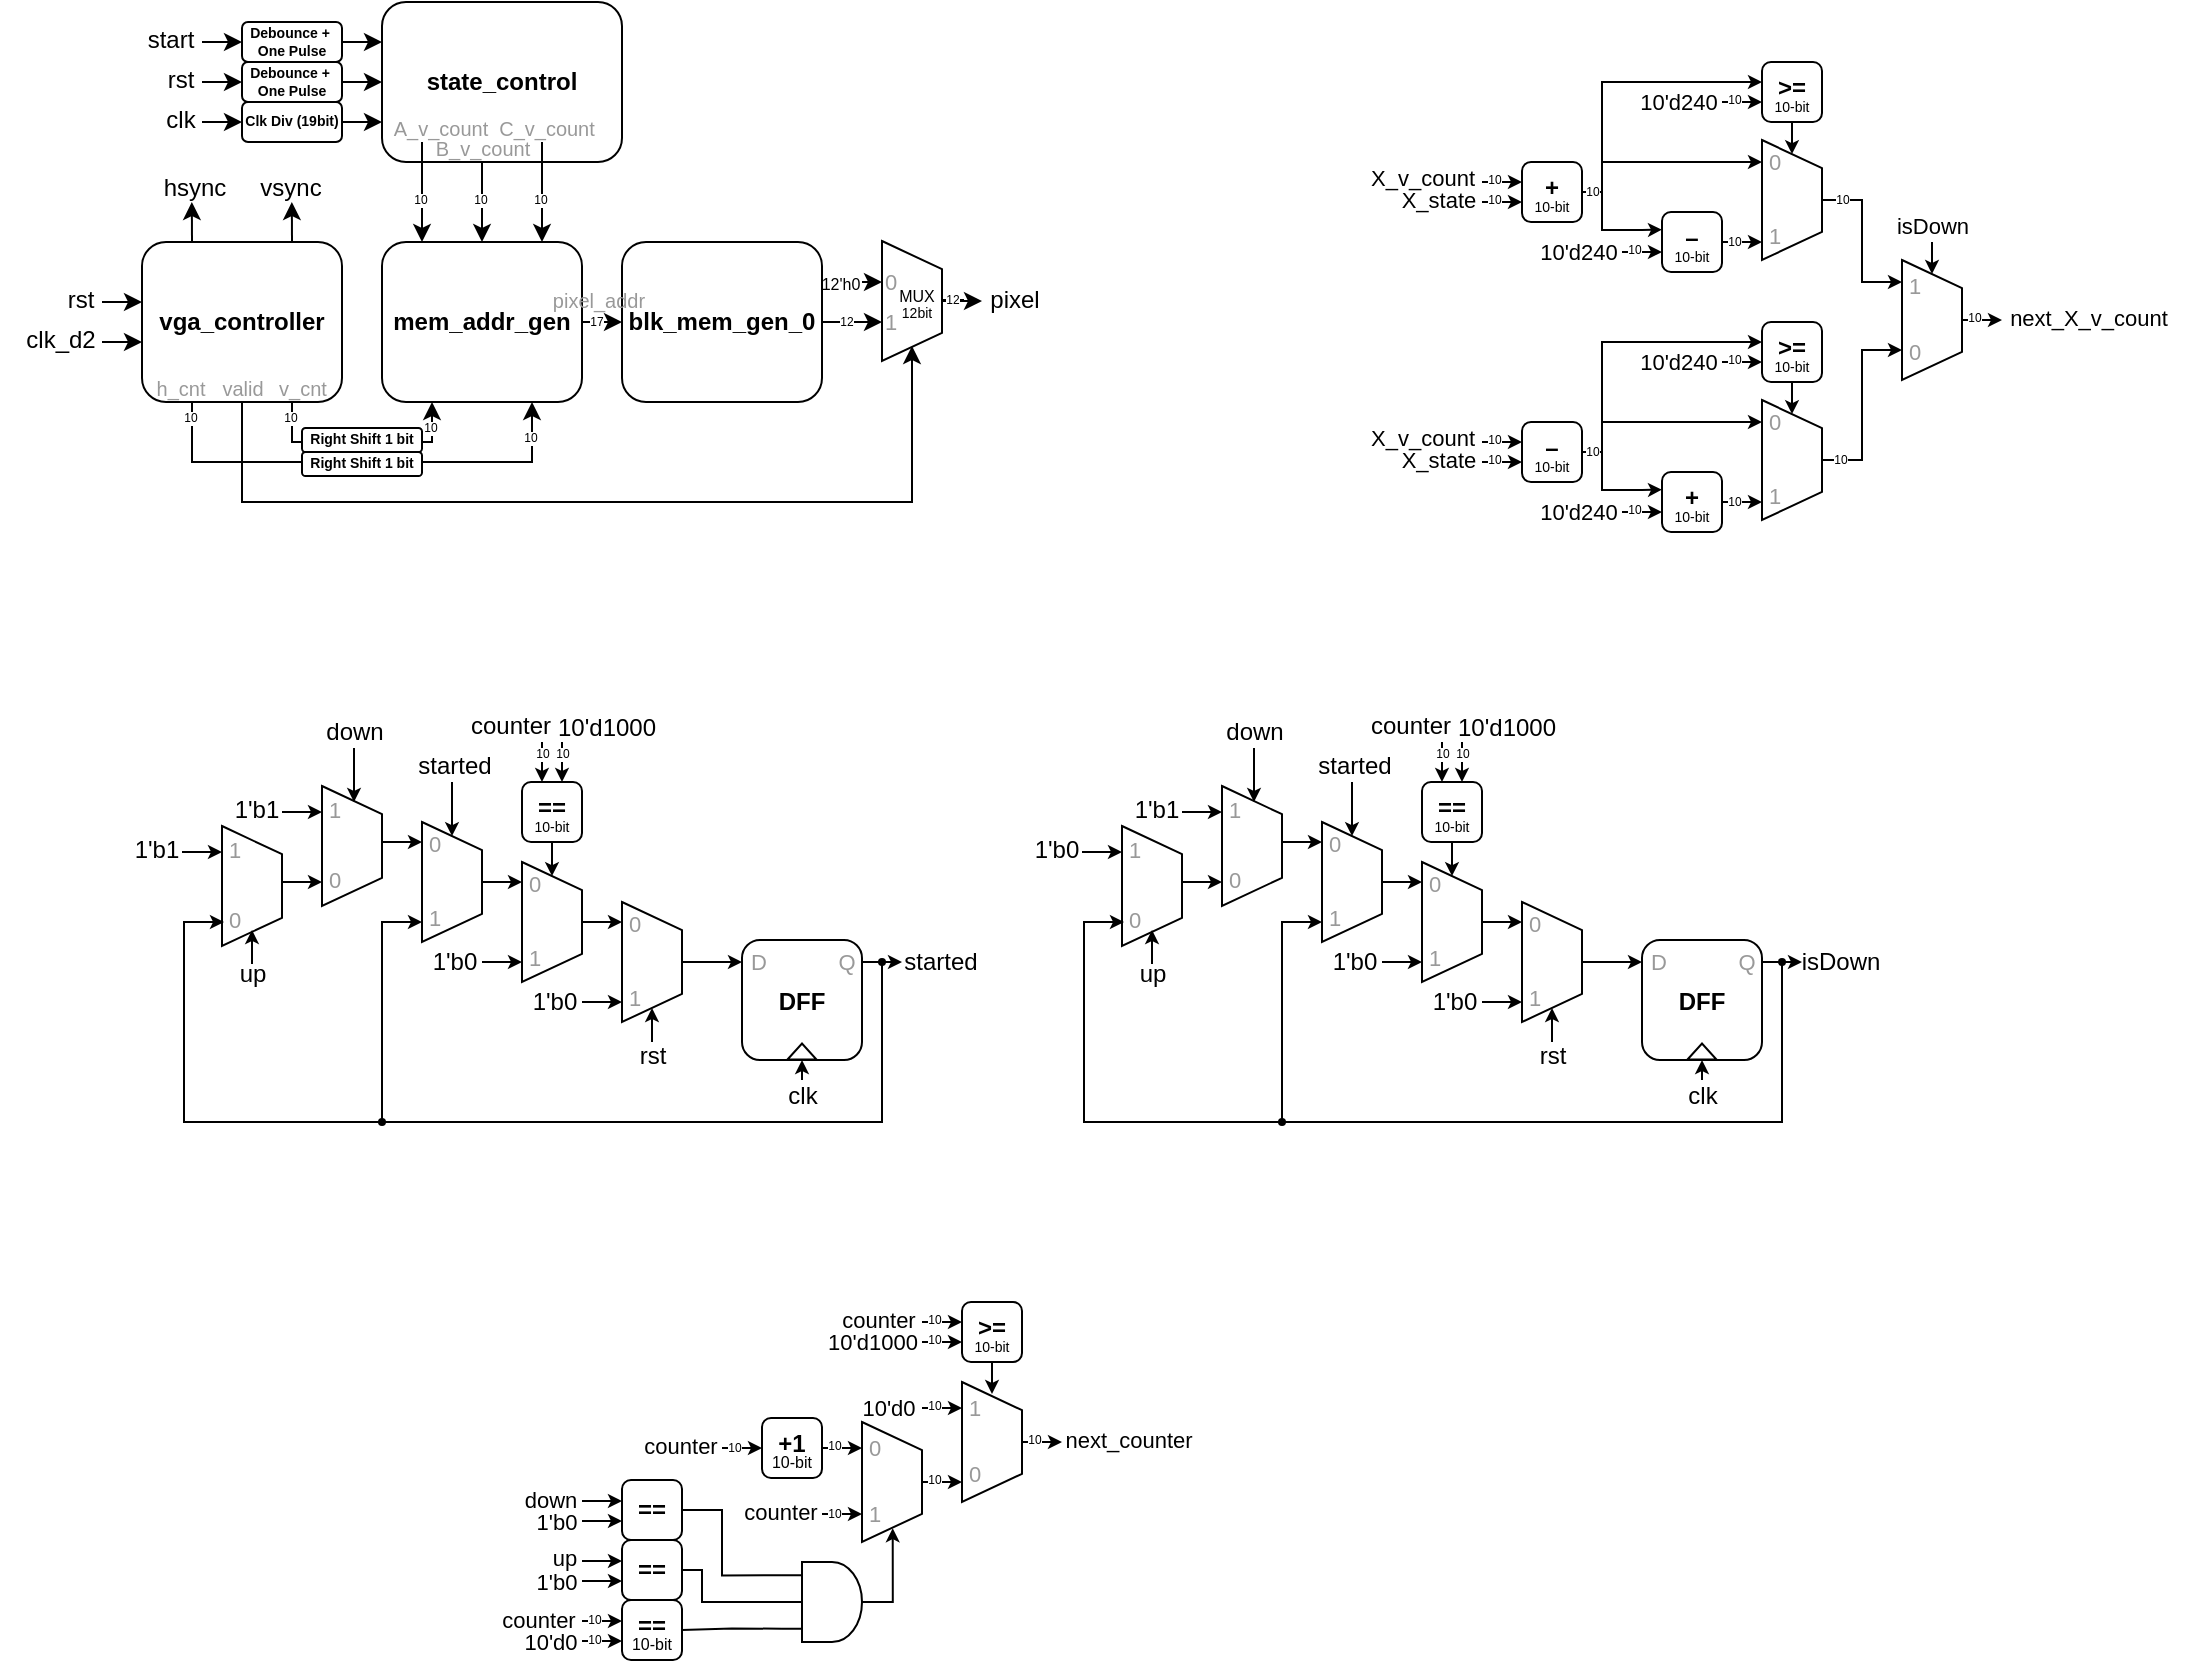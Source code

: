 <mxfile version="24.7.17">
  <diagram name="Page-1" id="tBIAlemMxgHySIvlNtww">
    <mxGraphModel dx="925" dy="551" grid="1" gridSize="10" guides="1" tooltips="1" connect="1" arrows="1" fold="1" page="1" pageScale="1" pageWidth="1920" pageHeight="1200" math="0" shadow="0">
      <root>
        <mxCell id="0" />
        <mxCell id="1" parent="0" />
        <mxCell id="y35yX6LkEonmLBRtxbEh-2" value="&lt;b&gt;state_control&lt;/b&gt;" style="rounded=1;whiteSpace=wrap;html=1;" vertex="1" parent="1">
          <mxGeometry x="200" y="40" width="120" height="80" as="geometry" />
        </mxCell>
        <mxCell id="y35yX6LkEonmLBRtxbEh-32" style="edgeStyle=orthogonalEdgeStyle;rounded=0;orthogonalLoop=1;jettySize=auto;html=1;exitX=1;exitY=0.5;exitDx=0;exitDy=0;entryX=0;entryY=0.5;entryDx=0;entryDy=0;" edge="1" parent="1" source="y35yX6LkEonmLBRtxbEh-3" target="y35yX6LkEonmLBRtxbEh-4">
          <mxGeometry relative="1" as="geometry" />
        </mxCell>
        <mxCell id="y35yX6LkEonmLBRtxbEh-3" value="&lt;b&gt;mem_addr_gen&lt;/b&gt;" style="rounded=1;whiteSpace=wrap;html=1;" vertex="1" parent="1">
          <mxGeometry x="200" y="160" width="100" height="80" as="geometry" />
        </mxCell>
        <mxCell id="y35yX6LkEonmLBRtxbEh-37" style="edgeStyle=orthogonalEdgeStyle;rounded=0;orthogonalLoop=1;jettySize=auto;html=1;exitX=1;exitY=0.5;exitDx=0;exitDy=0;" edge="1" parent="1" source="y35yX6LkEonmLBRtxbEh-4">
          <mxGeometry relative="1" as="geometry">
            <mxPoint x="450" y="200" as="targetPoint" />
          </mxGeometry>
        </mxCell>
        <mxCell id="y35yX6LkEonmLBRtxbEh-4" value="&lt;b&gt;blk_mem_gen_0&lt;/b&gt;" style="rounded=1;whiteSpace=wrap;html=1;" vertex="1" parent="1">
          <mxGeometry x="320" y="160" width="100" height="80" as="geometry" />
        </mxCell>
        <mxCell id="y35yX6LkEonmLBRtxbEh-26" style="edgeStyle=orthogonalEdgeStyle;rounded=0;orthogonalLoop=1;jettySize=auto;html=1;exitX=0.75;exitY=1;exitDx=0;exitDy=0;entryX=0.25;entryY=1;entryDx=0;entryDy=0;" edge="1" parent="1" source="y35yX6LkEonmLBRtxbEh-5" target="y35yX6LkEonmLBRtxbEh-3">
          <mxGeometry relative="1" as="geometry" />
        </mxCell>
        <mxCell id="y35yX6LkEonmLBRtxbEh-43" style="edgeStyle=orthogonalEdgeStyle;rounded=0;orthogonalLoop=1;jettySize=auto;html=1;exitX=0.25;exitY=0;exitDx=0;exitDy=0;" edge="1" parent="1" source="y35yX6LkEonmLBRtxbEh-5">
          <mxGeometry relative="1" as="geometry">
            <mxPoint x="104.917" y="140.0" as="targetPoint" />
          </mxGeometry>
        </mxCell>
        <mxCell id="y35yX6LkEonmLBRtxbEh-44" style="edgeStyle=orthogonalEdgeStyle;rounded=0;orthogonalLoop=1;jettySize=auto;html=1;exitX=0.75;exitY=0;exitDx=0;exitDy=0;" edge="1" parent="1" source="y35yX6LkEonmLBRtxbEh-5">
          <mxGeometry relative="1" as="geometry">
            <mxPoint x="154.917" y="140.0" as="targetPoint" />
          </mxGeometry>
        </mxCell>
        <mxCell id="y35yX6LkEonmLBRtxbEh-53" style="edgeStyle=orthogonalEdgeStyle;rounded=0;orthogonalLoop=1;jettySize=auto;html=1;" edge="1" parent="1">
          <mxGeometry relative="1" as="geometry">
            <mxPoint x="465" y="212" as="targetPoint" />
            <mxPoint x="130" y="240" as="sourcePoint" />
            <Array as="points">
              <mxPoint x="130" y="290" />
            </Array>
          </mxGeometry>
        </mxCell>
        <mxCell id="y35yX6LkEonmLBRtxbEh-5" value="&lt;b&gt;vga_controller&lt;/b&gt;" style="rounded=1;whiteSpace=wrap;html=1;" vertex="1" parent="1">
          <mxGeometry x="80" y="160" width="100" height="80" as="geometry" />
        </mxCell>
        <mxCell id="y35yX6LkEonmLBRtxbEh-6" value="&lt;b style=&quot;font-size: 7px;&quot;&gt;&lt;font style=&quot;font-size: 7px;&quot;&gt;Debounce +&amp;nbsp;&lt;/font&gt;&lt;/b&gt;&lt;div&gt;&lt;b style=&quot;background-color: initial;&quot;&gt;One Pulse&lt;/b&gt;&lt;/div&gt;" style="rounded=1;whiteSpace=wrap;html=1;fontSize=7;" vertex="1" parent="1">
          <mxGeometry x="130" y="50" width="50" height="20" as="geometry" />
        </mxCell>
        <mxCell id="y35yX6LkEonmLBRtxbEh-8" value="" style="endArrow=classic;html=1;rounded=0;" edge="1" parent="1">
          <mxGeometry width="50" height="50" relative="1" as="geometry">
            <mxPoint x="110" y="60" as="sourcePoint" />
            <mxPoint x="130" y="60" as="targetPoint" />
          </mxGeometry>
        </mxCell>
        <mxCell id="y35yX6LkEonmLBRtxbEh-9" value="start" style="text;html=1;align=center;verticalAlign=middle;resizable=0;points=[];autosize=1;strokeColor=none;fillColor=none;" vertex="1" parent="1">
          <mxGeometry x="69" y="44" width="50" height="30" as="geometry" />
        </mxCell>
        <mxCell id="y35yX6LkEonmLBRtxbEh-10" style="edgeStyle=orthogonalEdgeStyle;rounded=0;orthogonalLoop=1;jettySize=auto;html=1;exitX=1;exitY=0.5;exitDx=0;exitDy=0;entryX=0;entryY=0.376;entryDx=0;entryDy=0;entryPerimeter=0;" edge="1" parent="1" source="y35yX6LkEonmLBRtxbEh-6">
          <mxGeometry relative="1" as="geometry">
            <mxPoint x="200" y="60.08" as="targetPoint" />
          </mxGeometry>
        </mxCell>
        <mxCell id="y35yX6LkEonmLBRtxbEh-12" value="" style="endArrow=classic;html=1;rounded=0;" edge="1" parent="1">
          <mxGeometry width="50" height="50" relative="1" as="geometry">
            <mxPoint x="110" y="80" as="sourcePoint" />
            <mxPoint x="130" y="80" as="targetPoint" />
          </mxGeometry>
        </mxCell>
        <mxCell id="y35yX6LkEonmLBRtxbEh-13" value="rst" style="text;html=1;align=center;verticalAlign=middle;resizable=0;points=[];autosize=1;strokeColor=none;fillColor=none;" vertex="1" parent="1">
          <mxGeometry x="79" y="64" width="40" height="30" as="geometry" />
        </mxCell>
        <mxCell id="y35yX6LkEonmLBRtxbEh-14" style="edgeStyle=orthogonalEdgeStyle;rounded=0;orthogonalLoop=1;jettySize=auto;html=1;exitX=1;exitY=0.5;exitDx=0;exitDy=0;entryX=0;entryY=0.376;entryDx=0;entryDy=0;entryPerimeter=0;" edge="1" parent="1">
          <mxGeometry relative="1" as="geometry">
            <mxPoint x="200" y="80.08" as="targetPoint" />
            <mxPoint x="180" y="80" as="sourcePoint" />
          </mxGeometry>
        </mxCell>
        <mxCell id="y35yX6LkEonmLBRtxbEh-15" value="&lt;b style=&quot;font-size: 7px;&quot;&gt;&lt;font style=&quot;font-size: 7px;&quot;&gt;Debounce +&amp;nbsp;&lt;/font&gt;&lt;/b&gt;&lt;div&gt;&lt;b style=&quot;background-color: initial;&quot;&gt;One Pulse&lt;/b&gt;&lt;/div&gt;" style="rounded=1;whiteSpace=wrap;html=1;fontSize=7;" vertex="1" parent="1">
          <mxGeometry x="130" y="70" width="50" height="20" as="geometry" />
        </mxCell>
        <mxCell id="y35yX6LkEonmLBRtxbEh-16" value="clk" style="text;html=1;align=center;verticalAlign=middle;resizable=0;points=[];autosize=1;strokeColor=none;fillColor=none;" vertex="1" parent="1">
          <mxGeometry x="79" y="84" width="40" height="30" as="geometry" />
        </mxCell>
        <mxCell id="y35yX6LkEonmLBRtxbEh-17" value="&lt;b&gt;Clk Div (19bit)&lt;/b&gt;" style="rounded=1;whiteSpace=wrap;html=1;fontSize=7;" vertex="1" parent="1">
          <mxGeometry x="130" y="90" width="50" height="20" as="geometry" />
        </mxCell>
        <mxCell id="y35yX6LkEonmLBRtxbEh-18" style="edgeStyle=orthogonalEdgeStyle;rounded=0;orthogonalLoop=1;jettySize=auto;html=1;exitX=1;exitY=0.5;exitDx=0;exitDy=0;entryX=0;entryY=0.376;entryDx=0;entryDy=0;entryPerimeter=0;" edge="1" parent="1">
          <mxGeometry relative="1" as="geometry">
            <mxPoint x="200" y="100.08" as="targetPoint" />
            <mxPoint x="180" y="100" as="sourcePoint" />
          </mxGeometry>
        </mxCell>
        <mxCell id="y35yX6LkEonmLBRtxbEh-19" value="" style="endArrow=classic;html=1;rounded=0;" edge="1" parent="1">
          <mxGeometry width="50" height="50" relative="1" as="geometry">
            <mxPoint x="110" y="100" as="sourcePoint" />
            <mxPoint x="130" y="100" as="targetPoint" />
          </mxGeometry>
        </mxCell>
        <mxCell id="y35yX6LkEonmLBRtxbEh-20" value="" style="endArrow=classic;html=1;rounded=0;entryX=0.2;entryY=0;entryDx=0;entryDy=0;entryPerimeter=0;" edge="1" parent="1" target="y35yX6LkEonmLBRtxbEh-3">
          <mxGeometry width="50" height="50" relative="1" as="geometry">
            <mxPoint x="220" y="110" as="sourcePoint" />
            <mxPoint x="280" y="120" as="targetPoint" />
          </mxGeometry>
        </mxCell>
        <mxCell id="y35yX6LkEonmLBRtxbEh-21" value="" style="endArrow=classic;html=1;rounded=0;exitX=0.167;exitY=1;exitDx=0;exitDy=0;exitPerimeter=0;entryX=0.2;entryY=0;entryDx=0;entryDy=0;entryPerimeter=0;" edge="1" parent="1">
          <mxGeometry width="50" height="50" relative="1" as="geometry">
            <mxPoint x="250" y="120" as="sourcePoint" />
            <mxPoint x="250" y="160" as="targetPoint" />
          </mxGeometry>
        </mxCell>
        <mxCell id="y35yX6LkEonmLBRtxbEh-22" value="" style="endArrow=classic;html=1;rounded=0;entryX=0.2;entryY=0;entryDx=0;entryDy=0;entryPerimeter=0;" edge="1" parent="1">
          <mxGeometry width="50" height="50" relative="1" as="geometry">
            <mxPoint x="280" y="110" as="sourcePoint" />
            <mxPoint x="280" y="160" as="targetPoint" />
          </mxGeometry>
        </mxCell>
        <mxCell id="y35yX6LkEonmLBRtxbEh-23" value="A_v_count" style="text;html=1;align=center;verticalAlign=middle;resizable=0;points=[];autosize=1;strokeColor=none;fillColor=none;fontSize=10;fontColor=#999999;" vertex="1" parent="1">
          <mxGeometry x="194" y="88" width="70" height="30" as="geometry" />
        </mxCell>
        <mxCell id="y35yX6LkEonmLBRtxbEh-24" value="B_v_count" style="text;html=1;align=center;verticalAlign=middle;resizable=0;points=[];autosize=1;strokeColor=none;fillColor=none;fontSize=10;fontColor=#999999;" vertex="1" parent="1">
          <mxGeometry x="215" y="98" width="70" height="30" as="geometry" />
        </mxCell>
        <mxCell id="y35yX6LkEonmLBRtxbEh-25" value="C_v_count" style="text;html=1;align=center;verticalAlign=middle;resizable=0;points=[];autosize=1;strokeColor=none;fillColor=none;fontSize=10;fontColor=#999999;" vertex="1" parent="1">
          <mxGeometry x="247" y="88" width="70" height="30" as="geometry" />
        </mxCell>
        <mxCell id="y35yX6LkEonmLBRtxbEh-27" style="edgeStyle=orthogonalEdgeStyle;rounded=0;orthogonalLoop=1;jettySize=auto;html=1;entryX=0.75;entryY=1;entryDx=0;entryDy=0;" edge="1" parent="1" target="y35yX6LkEonmLBRtxbEh-3">
          <mxGeometry relative="1" as="geometry">
            <mxPoint x="105" y="240" as="sourcePoint" />
            <mxPoint x="230" y="300" as="targetPoint" />
            <Array as="points">
              <mxPoint x="105" y="270" />
              <mxPoint x="275" y="270" />
            </Array>
          </mxGeometry>
        </mxCell>
        <mxCell id="y35yX6LkEonmLBRtxbEh-28" value="&lt;b&gt;Right Shift 1 bit&lt;/b&gt;" style="rounded=1;whiteSpace=wrap;html=1;fontSize=7;" vertex="1" parent="1">
          <mxGeometry x="160" y="253" width="60" height="12" as="geometry" />
        </mxCell>
        <mxCell id="y35yX6LkEonmLBRtxbEh-29" value="&lt;b&gt;Right Shift 1 bit&lt;/b&gt;" style="rounded=1;whiteSpace=wrap;html=1;fontSize=7;" vertex="1" parent="1">
          <mxGeometry x="160" y="265" width="60" height="12" as="geometry" />
        </mxCell>
        <mxCell id="y35yX6LkEonmLBRtxbEh-30" value="h_cnt" style="text;html=1;align=center;verticalAlign=middle;resizable=0;points=[];autosize=1;strokeColor=none;fillColor=none;fontSize=10;fontColor=#999999;" vertex="1" parent="1">
          <mxGeometry x="74" y="218" width="50" height="30" as="geometry" />
        </mxCell>
        <mxCell id="y35yX6LkEonmLBRtxbEh-31" value="v_cnt" style="text;html=1;align=center;verticalAlign=middle;resizable=0;points=[];autosize=1;strokeColor=none;fillColor=none;fontSize=10;fontColor=#999999;" vertex="1" parent="1">
          <mxGeometry x="135" y="218" width="50" height="30" as="geometry" />
        </mxCell>
        <mxCell id="y35yX6LkEonmLBRtxbEh-34" value="pixel_addr" style="text;html=1;align=center;verticalAlign=middle;resizable=0;points=[];autosize=1;strokeColor=none;fillColor=none;fontSize=10;fontColor=#999999;" vertex="1" parent="1">
          <mxGeometry x="273" y="174" width="70" height="30" as="geometry" />
        </mxCell>
        <mxCell id="y35yX6LkEonmLBRtxbEh-55" value="" style="edgeStyle=orthogonalEdgeStyle;rounded=0;orthogonalLoop=1;jettySize=auto;html=1;" edge="1" parent="1" source="y35yX6LkEonmLBRtxbEh-38" target="y35yX6LkEonmLBRtxbEh-47">
          <mxGeometry relative="1" as="geometry" />
        </mxCell>
        <mxCell id="y35yX6LkEonmLBRtxbEh-38" value="pixel" style="text;html=1;align=center;verticalAlign=middle;resizable=0;points=[];autosize=1;strokeColor=none;fillColor=none;" vertex="1" parent="1">
          <mxGeometry x="491" y="174" width="50" height="30" as="geometry" />
        </mxCell>
        <mxCell id="y35yX6LkEonmLBRtxbEh-39" value="" style="endArrow=classic;html=1;rounded=0;" edge="1" parent="1">
          <mxGeometry width="50" height="50" relative="1" as="geometry">
            <mxPoint x="60" y="190" as="sourcePoint" />
            <mxPoint x="80" y="190" as="targetPoint" />
          </mxGeometry>
        </mxCell>
        <mxCell id="y35yX6LkEonmLBRtxbEh-40" value="rst" style="text;html=1;align=center;verticalAlign=middle;resizable=0;points=[];autosize=1;strokeColor=none;fillColor=none;" vertex="1" parent="1">
          <mxGeometry x="29" y="174" width="40" height="30" as="geometry" />
        </mxCell>
        <mxCell id="y35yX6LkEonmLBRtxbEh-41" value="" style="endArrow=classic;html=1;rounded=0;" edge="1" parent="1">
          <mxGeometry width="50" height="50" relative="1" as="geometry">
            <mxPoint x="60" y="210" as="sourcePoint" />
            <mxPoint x="80" y="210" as="targetPoint" />
          </mxGeometry>
        </mxCell>
        <mxCell id="y35yX6LkEonmLBRtxbEh-42" value="clk_d2" style="text;html=1;align=center;verticalAlign=middle;resizable=0;points=[];autosize=1;strokeColor=none;fillColor=none;" vertex="1" parent="1">
          <mxGeometry x="9" y="194" width="60" height="30" as="geometry" />
        </mxCell>
        <mxCell id="y35yX6LkEonmLBRtxbEh-45" value="hsync" style="text;html=1;align=center;verticalAlign=middle;resizable=0;points=[];autosize=1;strokeColor=none;fillColor=none;" vertex="1" parent="1">
          <mxGeometry x="81" y="118" width="50" height="30" as="geometry" />
        </mxCell>
        <mxCell id="y35yX6LkEonmLBRtxbEh-46" value="vsync" style="text;html=1;align=center;verticalAlign=middle;resizable=0;points=[];autosize=1;strokeColor=none;fillColor=none;" vertex="1" parent="1">
          <mxGeometry x="129" y="118" width="50" height="30" as="geometry" />
        </mxCell>
        <mxCell id="y35yX6LkEonmLBRtxbEh-52" style="edgeStyle=orthogonalEdgeStyle;rounded=0;orthogonalLoop=1;jettySize=auto;html=1;exitX=0.5;exitY=0;exitDx=0;exitDy=0;" edge="1" parent="1" source="y35yX6LkEonmLBRtxbEh-47">
          <mxGeometry relative="1" as="geometry">
            <mxPoint x="500" y="189.341" as="targetPoint" />
          </mxGeometry>
        </mxCell>
        <mxCell id="y35yX6LkEonmLBRtxbEh-47" value="" style="shape=trapezoid;perimeter=trapezoidPerimeter;whiteSpace=wrap;html=1;fixedSize=1;rotation=90;size=14.103;" vertex="1" parent="1">
          <mxGeometry x="435" y="174.5" width="60" height="30" as="geometry" />
        </mxCell>
        <mxCell id="y35yX6LkEonmLBRtxbEh-50" value="0" style="text;html=1;align=center;verticalAlign=middle;resizable=0;points=[];autosize=1;strokeColor=none;fillColor=none;fontFamily=Helvetica;fontSize=11;fontColor=#999999;labelBackgroundColor=none;allowArrows=0;connectable=0;imageAspect=0;pointerEvents=0;deletable=0;" vertex="1" parent="1">
          <mxGeometry x="439" y="165" width="30" height="30" as="geometry" />
        </mxCell>
        <mxCell id="y35yX6LkEonmLBRtxbEh-51" value="1" style="text;html=1;align=center;verticalAlign=middle;resizable=0;points=[];autosize=1;strokeColor=none;fillColor=none;fontFamily=Helvetica;fontSize=11;fontColor=#999999;labelBackgroundColor=none;allowArrows=0;connectable=0;imageAspect=0;pointerEvents=0;deletable=0;" vertex="1" parent="1">
          <mxGeometry x="439" y="185" width="30" height="30" as="geometry" />
        </mxCell>
        <mxCell id="y35yX6LkEonmLBRtxbEh-54" value="valid" style="text;html=1;align=center;verticalAlign=middle;resizable=0;points=[];autosize=1;strokeColor=none;fillColor=none;fontSize=10;fontColor=#999999;" vertex="1" parent="1">
          <mxGeometry x="110" y="218" width="40" height="30" as="geometry" />
        </mxCell>
        <mxCell id="y35yX6LkEonmLBRtxbEh-56" style="edgeStyle=orthogonalEdgeStyle;rounded=0;orthogonalLoop=1;jettySize=auto;html=1;" edge="1" parent="1">
          <mxGeometry relative="1" as="geometry">
            <mxPoint x="450" y="179.341" as="targetPoint" />
            <mxPoint x="440" y="180" as="sourcePoint" />
          </mxGeometry>
        </mxCell>
        <mxCell id="y35yX6LkEonmLBRtxbEh-57" value="12&#39;h0" style="text;html=1;align=center;verticalAlign=middle;resizable=0;points=[];autosize=1;strokeColor=none;fillColor=none;fontSize=8;" vertex="1" parent="1">
          <mxGeometry x="409" y="171" width="40" height="20" as="geometry" />
        </mxCell>
        <mxCell id="y35yX6LkEonmLBRtxbEh-58" value="10" style="text;html=1;align=center;verticalAlign=middle;resizable=0;points=[];autosize=1;strokeColor=none;fillColor=none;labelBackgroundColor=default;fontSize=6;" vertex="1" parent="1">
          <mxGeometry x="139" y="238" width="30" height="20" as="geometry" />
        </mxCell>
        <mxCell id="y35yX6LkEonmLBRtxbEh-59" value="10" style="text;html=1;align=center;verticalAlign=middle;resizable=0;points=[];autosize=1;strokeColor=none;fillColor=none;labelBackgroundColor=default;fontSize=6;" vertex="1" parent="1">
          <mxGeometry x="89" y="238" width="30" height="20" as="geometry" />
        </mxCell>
        <mxCell id="y35yX6LkEonmLBRtxbEh-60" value="10" style="text;html=1;align=center;verticalAlign=middle;resizable=0;points=[];autosize=1;strokeColor=none;fillColor=none;labelBackgroundColor=default;fontSize=6;" vertex="1" parent="1">
          <mxGeometry x="259" y="248" width="30" height="20" as="geometry" />
        </mxCell>
        <mxCell id="y35yX6LkEonmLBRtxbEh-61" value="10" style="text;html=1;align=center;verticalAlign=middle;resizable=0;points=[];autosize=1;strokeColor=none;fillColor=none;labelBackgroundColor=default;fontSize=6;" vertex="1" parent="1">
          <mxGeometry x="209" y="243" width="30" height="20" as="geometry" />
        </mxCell>
        <mxCell id="y35yX6LkEonmLBRtxbEh-63" value="17" style="text;html=1;align=center;verticalAlign=middle;resizable=0;points=[];autosize=1;strokeColor=none;fillColor=none;labelBackgroundColor=default;fontSize=6;" vertex="1" parent="1">
          <mxGeometry x="292" y="190" width="30" height="20" as="geometry" />
        </mxCell>
        <mxCell id="y35yX6LkEonmLBRtxbEh-64" value="12" style="text;html=1;align=center;verticalAlign=middle;resizable=0;points=[];autosize=1;strokeColor=none;fillColor=none;labelBackgroundColor=default;fontSize=6;" vertex="1" parent="1">
          <mxGeometry x="417" y="190" width="30" height="20" as="geometry" />
        </mxCell>
        <mxCell id="y35yX6LkEonmLBRtxbEh-65" value="12" style="text;html=1;align=center;verticalAlign=middle;resizable=0;points=[];autosize=1;strokeColor=none;fillColor=none;labelBackgroundColor=default;fontSize=6;" vertex="1" parent="1">
          <mxGeometry x="470" y="179" width="30" height="20" as="geometry" />
        </mxCell>
        <mxCell id="y35yX6LkEonmLBRtxbEh-66" value="10" style="text;html=1;align=center;verticalAlign=middle;resizable=0;points=[];autosize=1;strokeColor=none;fillColor=none;labelBackgroundColor=default;fontSize=6;" vertex="1" parent="1">
          <mxGeometry x="204" y="129" width="30" height="20" as="geometry" />
        </mxCell>
        <mxCell id="y35yX6LkEonmLBRtxbEh-67" value="10" style="text;html=1;align=center;verticalAlign=middle;resizable=0;points=[];autosize=1;strokeColor=none;fillColor=none;labelBackgroundColor=default;fontSize=6;" vertex="1" parent="1">
          <mxGeometry x="234" y="129" width="30" height="20" as="geometry" />
        </mxCell>
        <mxCell id="y35yX6LkEonmLBRtxbEh-68" value="10" style="text;html=1;align=center;verticalAlign=middle;resizable=0;points=[];autosize=1;strokeColor=none;fillColor=none;labelBackgroundColor=default;fontSize=6;" vertex="1" parent="1">
          <mxGeometry x="264" y="129" width="30" height="20" as="geometry" />
        </mxCell>
        <mxCell id="y35yX6LkEonmLBRtxbEh-69" value="&lt;font style=&quot;font-size: 8px;&quot;&gt;MUX&lt;/font&gt;&lt;div style=&quot;line-height: 0%;&quot;&gt;&lt;font style=&quot;font-size: 7px;&quot;&gt;12bit&lt;/font&gt;&lt;/div&gt;" style="text;html=1;align=center;verticalAlign=middle;resizable=0;points=[];autosize=1;strokeColor=none;fillColor=none;" vertex="1" parent="1">
          <mxGeometry x="447" y="173" width="40" height="30" as="geometry" />
        </mxCell>
        <mxCell id="y35yX6LkEonmLBRtxbEh-95" value="&lt;b&gt;==&lt;/b&gt;&lt;div style=&quot;line-height: 30%;&quot;&gt;&lt;font style=&quot;font-size: 7px;&quot;&gt;10-bit&lt;/font&gt;&lt;/div&gt;" style="rounded=1;whiteSpace=wrap;html=1;" vertex="1" parent="1">
          <mxGeometry x="720" y="430" width="30" height="30" as="geometry" />
        </mxCell>
        <mxCell id="y35yX6LkEonmLBRtxbEh-98" value="counter" style="text;html=1;align=center;verticalAlign=middle;resizable=0;points=[];autosize=1;strokeColor=none;fillColor=none;" vertex="1" parent="1">
          <mxGeometry x="684" y="387" width="60" height="30" as="geometry" />
        </mxCell>
        <mxCell id="y35yX6LkEonmLBRtxbEh-99" value="10&#39;d1000" style="text;html=1;align=center;verticalAlign=middle;resizable=0;points=[];autosize=1;strokeColor=none;fillColor=none;" vertex="1" parent="1">
          <mxGeometry x="727" y="388" width="70" height="30" as="geometry" />
        </mxCell>
        <mxCell id="y35yX6LkEonmLBRtxbEh-117" value="&lt;p style=&quot;line-height: 0%;&quot;&gt;&lt;b&gt;DFF&lt;/b&gt;&lt;/p&gt;&lt;p&gt;&lt;/p&gt;" style="rounded=1;whiteSpace=wrap;html=1;" vertex="1" parent="1">
          <mxGeometry x="830" y="509" width="60" height="60" as="geometry" />
        </mxCell>
        <mxCell id="y35yX6LkEonmLBRtxbEh-118" value="" style="triangle;whiteSpace=wrap;html=1;rotation=-90;" vertex="1" parent="1">
          <mxGeometry x="856" y="557.5" width="8" height="14.5" as="geometry" />
        </mxCell>
        <mxCell id="y35yX6LkEonmLBRtxbEh-119" value="D" style="text;html=1;align=center;verticalAlign=middle;resizable=0;points=[];autosize=1;strokeColor=none;fillColor=none;fontColor=#999999;connectable=0;allowArrows=0;fontSize=11;pointerEvents=1;" vertex="1" parent="1">
          <mxGeometry x="823" y="505" width="30" height="30" as="geometry" />
        </mxCell>
        <mxCell id="y35yX6LkEonmLBRtxbEh-120" value="Q" style="text;html=1;align=center;verticalAlign=middle;resizable=0;points=[];autosize=1;strokeColor=none;fillColor=none;fontColor=#999999;connectable=0;allowArrows=0;fontSize=11;pointerEvents=1;" vertex="1" parent="1">
          <mxGeometry x="867" y="505" width="30" height="30" as="geometry" />
        </mxCell>
        <mxCell id="y35yX6LkEonmLBRtxbEh-121" style="edgeStyle=orthogonalEdgeStyle;shape=connector;rounded=0;orthogonalLoop=1;jettySize=auto;html=1;exitX=0.5;exitY=0;exitDx=0;exitDy=0;strokeColor=default;align=center;verticalAlign=middle;fontFamily=Helvetica;fontSize=11;fontColor=default;labelBackgroundColor=default;endArrow=classic;endSize=4;" edge="1" parent="1">
          <mxGeometry relative="1" as="geometry">
            <mxPoint x="830" y="520" as="targetPoint" />
            <mxPoint x="800" y="520" as="sourcePoint" />
          </mxGeometry>
        </mxCell>
        <mxCell id="y35yX6LkEonmLBRtxbEh-122" value="" style="endArrow=classic;html=1;rounded=0;strokeColor=default;align=center;verticalAlign=middle;fontFamily=Helvetica;fontSize=11;fontColor=default;labelBackgroundColor=none;autosize=1;resizable=0;edgeStyle=orthogonalEdgeStyle;endSize=4;" edge="1" parent="1">
          <mxGeometry width="50" height="50" relative="1" as="geometry">
            <mxPoint x="860" y="579" as="sourcePoint" />
            <mxPoint x="860" y="569" as="targetPoint" />
            <Array as="points">
              <mxPoint x="860" y="579" />
              <mxPoint x="860" y="579" />
            </Array>
          </mxGeometry>
        </mxCell>
        <mxCell id="y35yX6LkEonmLBRtxbEh-124" value="" style="shape=trapezoid;perimeter=trapezoidPerimeter;whiteSpace=wrap;html=1;fixedSize=1;rotation=90;size=14.103;" vertex="1" parent="1">
          <mxGeometry x="755" y="505" width="60" height="30" as="geometry" />
        </mxCell>
        <mxCell id="y35yX6LkEonmLBRtxbEh-125" value="" style="endArrow=classic;html=1;rounded=0;strokeColor=default;align=center;verticalAlign=middle;fontFamily=Helvetica;fontSize=11;fontColor=default;labelBackgroundColor=default;edgeStyle=orthogonalEdgeStyle;endSize=4;entryX=0.107;entryY=1;entryDx=0;entryDy=0;entryPerimeter=0;" edge="1" parent="1">
          <mxGeometry width="50" height="50" relative="1" as="geometry">
            <mxPoint x="750" y="500" as="sourcePoint" />
            <mxPoint x="770" y="500" as="targetPoint" />
            <Array as="points">
              <mxPoint x="760" y="500.5" />
              <mxPoint x="760" y="500.5" />
            </Array>
          </mxGeometry>
        </mxCell>
        <mxCell id="y35yX6LkEonmLBRtxbEh-126" value="" style="endArrow=classic;html=1;rounded=0;strokeColor=default;align=center;verticalAlign=middle;fontFamily=Helvetica;fontSize=11;fontColor=default;labelBackgroundColor=default;edgeStyle=orthogonalEdgeStyle;endSize=4;entryX=0.107;entryY=1;entryDx=0;entryDy=0;entryPerimeter=0;" edge="1" parent="1">
          <mxGeometry width="50" height="50" relative="1" as="geometry">
            <mxPoint x="750" y="540" as="sourcePoint" />
            <mxPoint x="770" y="540" as="targetPoint" />
            <Array as="points">
              <mxPoint x="760" y="539.01" />
              <mxPoint x="760" y="539.01" />
            </Array>
          </mxGeometry>
        </mxCell>
        <mxCell id="y35yX6LkEonmLBRtxbEh-127" value="0" style="text;html=1;align=center;verticalAlign=middle;resizable=0;points=[];autosize=1;strokeColor=none;fillColor=none;fontFamily=Helvetica;fontSize=11;fontColor=#999999;labelBackgroundColor=none;allowArrows=0;connectable=0;imageAspect=0;pointerEvents=0;deletable=0;" vertex="1" parent="1">
          <mxGeometry x="761" y="486" width="30" height="30" as="geometry" />
        </mxCell>
        <mxCell id="y35yX6LkEonmLBRtxbEh-128" value="1" style="text;html=1;align=center;verticalAlign=middle;resizable=0;points=[];autosize=1;strokeColor=none;fillColor=none;fontFamily=Helvetica;fontSize=11;fontColor=#999999;labelBackgroundColor=none;allowArrows=0;connectable=0;imageAspect=0;pointerEvents=0;deletable=0;" vertex="1" parent="1">
          <mxGeometry x="761" y="523" width="30" height="30" as="geometry" />
        </mxCell>
        <mxCell id="y35yX6LkEonmLBRtxbEh-129" value="" style="endArrow=classic;html=1;rounded=0;strokeColor=default;align=center;verticalAlign=middle;fontFamily=Helvetica;fontSize=11;fontColor=default;labelBackgroundColor=none;autosize=1;resizable=0;edgeStyle=orthogonalEdgeStyle;endSize=4;" edge="1" parent="1">
          <mxGeometry width="50" height="50" relative="1" as="geometry">
            <mxPoint x="785" y="560" as="sourcePoint" />
            <mxPoint x="785" y="543" as="targetPoint" />
            <Array as="points">
              <mxPoint x="785" y="553" />
              <mxPoint x="785" y="553" />
            </Array>
          </mxGeometry>
        </mxCell>
        <mxCell id="y35yX6LkEonmLBRtxbEh-131" value="1&#39;b0" style="text;html=1;align=center;verticalAlign=middle;resizable=0;points=[];autosize=1;strokeColor=none;fillColor=none;" vertex="1" parent="1">
          <mxGeometry x="711" y="525" width="50" height="30" as="geometry" />
        </mxCell>
        <mxCell id="y35yX6LkEonmLBRtxbEh-132" value="" style="shape=trapezoid;perimeter=trapezoidPerimeter;whiteSpace=wrap;html=1;fixedSize=1;rotation=90;size=14.103;" vertex="1" parent="1">
          <mxGeometry x="705" y="485" width="60" height="30" as="geometry" />
        </mxCell>
        <mxCell id="y35yX6LkEonmLBRtxbEh-133" value="" style="endArrow=classic;html=1;rounded=0;strokeColor=default;align=center;verticalAlign=middle;fontFamily=Helvetica;fontSize=11;fontColor=default;labelBackgroundColor=default;edgeStyle=orthogonalEdgeStyle;endSize=4;entryX=0.107;entryY=1;entryDx=0;entryDy=0;entryPerimeter=0;" edge="1" parent="1">
          <mxGeometry width="50" height="50" relative="1" as="geometry">
            <mxPoint x="700" y="520" as="sourcePoint" />
            <mxPoint x="720" y="520" as="targetPoint" />
            <Array as="points">
              <mxPoint x="710" y="519.01" />
              <mxPoint x="710" y="519.01" />
            </Array>
          </mxGeometry>
        </mxCell>
        <mxCell id="y35yX6LkEonmLBRtxbEh-134" value="0" style="text;html=1;align=center;verticalAlign=middle;resizable=0;points=[];autosize=1;strokeColor=none;fillColor=none;fontFamily=Helvetica;fontSize=11;fontColor=#999999;labelBackgroundColor=none;allowArrows=0;connectable=0;imageAspect=0;pointerEvents=0;deletable=0;" vertex="1" parent="1">
          <mxGeometry x="711" y="466" width="30" height="30" as="geometry" />
        </mxCell>
        <mxCell id="y35yX6LkEonmLBRtxbEh-135" value="1" style="text;html=1;align=center;verticalAlign=middle;resizable=0;points=[];autosize=1;strokeColor=none;fillColor=none;fontFamily=Helvetica;fontSize=11;fontColor=#999999;labelBackgroundColor=none;allowArrows=0;connectable=0;imageAspect=0;pointerEvents=0;deletable=0;" vertex="1" parent="1">
          <mxGeometry x="711" y="503" width="30" height="30" as="geometry" />
        </mxCell>
        <mxCell id="y35yX6LkEonmLBRtxbEh-136" value="1&#39;b0" style="text;html=1;align=center;verticalAlign=middle;resizable=0;points=[];autosize=1;strokeColor=none;fillColor=none;" vertex="1" parent="1">
          <mxGeometry x="661" y="505" width="50" height="30" as="geometry" />
        </mxCell>
        <mxCell id="y35yX6LkEonmLBRtxbEh-137" value="" style="endArrow=classic;html=1;rounded=0;strokeColor=default;align=center;verticalAlign=middle;fontFamily=Helvetica;fontSize=11;fontColor=default;labelBackgroundColor=none;autosize=1;resizable=0;edgeStyle=orthogonalEdgeStyle;endSize=4;entryX=0;entryY=0.5;entryDx=0;entryDy=0;" edge="1" parent="1" target="y35yX6LkEonmLBRtxbEh-132">
          <mxGeometry width="50" height="50" relative="1" as="geometry">
            <mxPoint x="735" y="460" as="sourcePoint" />
            <mxPoint x="720" y="450" as="targetPoint" />
            <Array as="points">
              <mxPoint x="735" y="470" />
              <mxPoint x="735" y="470" />
            </Array>
          </mxGeometry>
        </mxCell>
        <mxCell id="y35yX6LkEonmLBRtxbEh-141" value="" style="endArrow=classic;html=1;rounded=0;strokeColor=default;align=center;verticalAlign=middle;fontFamily=Helvetica;fontSize=11;fontColor=default;labelBackgroundColor=default;edgeStyle=orthogonalEdgeStyle;endSize=4;entryX=0.107;entryY=1;entryDx=0;entryDy=0;entryPerimeter=0;" edge="1" parent="1">
          <mxGeometry width="50" height="50" relative="1" as="geometry">
            <mxPoint x="890" y="520" as="sourcePoint" />
            <mxPoint x="910" y="520" as="targetPoint" />
            <Array as="points">
              <mxPoint x="900" y="520.5" />
              <mxPoint x="900" y="520.5" />
            </Array>
          </mxGeometry>
        </mxCell>
        <mxCell id="y35yX6LkEonmLBRtxbEh-142" value="isDown" style="text;html=1;align=center;verticalAlign=middle;resizable=0;points=[];autosize=1;strokeColor=none;fillColor=none;" vertex="1" parent="1">
          <mxGeometry x="899" y="505" width="60" height="30" as="geometry" />
        </mxCell>
        <mxCell id="y35yX6LkEonmLBRtxbEh-143" style="edgeStyle=orthogonalEdgeStyle;shape=connector;rounded=0;orthogonalLoop=1;jettySize=auto;html=1;strokeColor=default;align=center;verticalAlign=middle;fontFamily=Helvetica;fontSize=11;fontColor=default;labelBackgroundColor=default;endArrow=classic;endSize=4;" edge="1" parent="1">
          <mxGeometry relative="1" as="geometry">
            <mxPoint x="670" y="500" as="targetPoint" />
            <mxPoint x="900" y="520" as="sourcePoint" />
            <Array as="points">
              <mxPoint x="900" y="600" />
              <mxPoint x="650" y="600" />
              <mxPoint x="650" y="500" />
            </Array>
          </mxGeometry>
        </mxCell>
        <mxCell id="y35yX6LkEonmLBRtxbEh-144" value="" style="ellipse;whiteSpace=wrap;html=1;aspect=fixed;fontFamily=Helvetica;fontSize=11;fontColor=default;labelBackgroundColor=default;fillColor=#000000;strokeColor=none;" vertex="1" parent="1">
          <mxGeometry x="898" y="518" width="4" height="4" as="geometry" />
        </mxCell>
        <mxCell id="y35yX6LkEonmLBRtxbEh-154" value="" style="endArrow=classic;html=1;rounded=0;strokeColor=default;align=center;verticalAlign=middle;fontFamily=Helvetica;fontSize=11;fontColor=default;labelBackgroundColor=default;edgeStyle=orthogonalEdgeStyle;endSize=4;entryX=0.107;entryY=1;entryDx=0;entryDy=0;entryPerimeter=0;" edge="1" parent="1">
          <mxGeometry width="50" height="50" relative="1" as="geometry">
            <mxPoint x="700" y="480" as="sourcePoint" />
            <mxPoint x="720" y="480" as="targetPoint" />
            <Array as="points">
              <mxPoint x="710" y="480.5" />
              <mxPoint x="710" y="480.5" />
            </Array>
          </mxGeometry>
        </mxCell>
        <mxCell id="y35yX6LkEonmLBRtxbEh-156" value="" style="shape=trapezoid;perimeter=trapezoidPerimeter;whiteSpace=wrap;html=1;fixedSize=1;rotation=90;size=14.103;" vertex="1" parent="1">
          <mxGeometry x="655" y="465" width="60" height="30" as="geometry" />
        </mxCell>
        <mxCell id="y35yX6LkEonmLBRtxbEh-158" value="0" style="text;html=1;align=center;verticalAlign=middle;resizable=0;points=[];autosize=1;strokeColor=none;fillColor=none;fontFamily=Helvetica;fontSize=11;fontColor=#999999;labelBackgroundColor=none;allowArrows=0;connectable=0;imageAspect=0;pointerEvents=0;deletable=0;" vertex="1" parent="1">
          <mxGeometry x="661" y="446" width="30" height="30" as="geometry" />
        </mxCell>
        <mxCell id="y35yX6LkEonmLBRtxbEh-159" value="1" style="text;html=1;align=center;verticalAlign=middle;resizable=0;points=[];autosize=1;strokeColor=none;fillColor=none;fontFamily=Helvetica;fontSize=11;fontColor=#999999;labelBackgroundColor=none;allowArrows=0;connectable=0;imageAspect=0;pointerEvents=0;deletable=0;" vertex="1" parent="1">
          <mxGeometry x="661" y="483" width="30" height="30" as="geometry" />
        </mxCell>
        <mxCell id="y35yX6LkEonmLBRtxbEh-161" value="" style="endArrow=classic;html=1;rounded=0;strokeColor=default;align=center;verticalAlign=middle;fontFamily=Helvetica;fontSize=11;fontColor=default;labelBackgroundColor=default;edgeStyle=orthogonalEdgeStyle;endSize=4;entryX=0;entryY=0.5;entryDx=0;entryDy=0;" edge="1" parent="1" target="y35yX6LkEonmLBRtxbEh-156">
          <mxGeometry width="50" height="50" relative="1" as="geometry">
            <mxPoint x="685" y="430" as="sourcePoint" />
            <mxPoint x="490" y="460" as="targetPoint" />
            <Array as="points">
              <mxPoint x="685" y="440" />
              <mxPoint x="685" y="440" />
            </Array>
          </mxGeometry>
        </mxCell>
        <mxCell id="y35yX6LkEonmLBRtxbEh-163" value="" style="endArrow=classic;html=1;rounded=0;strokeColor=default;align=center;verticalAlign=middle;fontFamily=Helvetica;fontSize=11;fontColor=default;labelBackgroundColor=default;edgeStyle=orthogonalEdgeStyle;endSize=4;entryX=0.107;entryY=1;entryDx=0;entryDy=0;entryPerimeter=0;" edge="1" parent="1">
          <mxGeometry width="50" height="50" relative="1" as="geometry">
            <mxPoint x="650" y="460" as="sourcePoint" />
            <mxPoint x="670" y="460" as="targetPoint" />
            <Array as="points">
              <mxPoint x="660" y="460.5" />
              <mxPoint x="660" y="460.5" />
            </Array>
          </mxGeometry>
        </mxCell>
        <mxCell id="y35yX6LkEonmLBRtxbEh-164" value="" style="shape=trapezoid;perimeter=trapezoidPerimeter;whiteSpace=wrap;html=1;fixedSize=1;rotation=90;size=14.103;" vertex="1" parent="1">
          <mxGeometry x="605" y="447" width="60" height="30" as="geometry" />
        </mxCell>
        <mxCell id="y35yX6LkEonmLBRtxbEh-165" value="0" style="text;html=1;align=center;verticalAlign=middle;resizable=0;points=[];autosize=1;strokeColor=none;fillColor=none;fontFamily=Helvetica;fontSize=11;fontColor=#999999;labelBackgroundColor=none;allowArrows=0;connectable=0;imageAspect=0;pointerEvents=0;deletable=0;" vertex="1" parent="1">
          <mxGeometry x="611" y="464" width="30" height="30" as="geometry" />
        </mxCell>
        <mxCell id="y35yX6LkEonmLBRtxbEh-166" value="1" style="text;html=1;align=center;verticalAlign=middle;resizable=0;points=[];autosize=1;strokeColor=none;fillColor=none;fontFamily=Helvetica;fontSize=11;fontColor=#999999;labelBackgroundColor=none;allowArrows=0;connectable=0;imageAspect=0;pointerEvents=0;deletable=0;" vertex="1" parent="1">
          <mxGeometry x="611" y="429" width="30" height="30" as="geometry" />
        </mxCell>
        <mxCell id="y35yX6LkEonmLBRtxbEh-167" value="" style="endArrow=classic;html=1;rounded=0;strokeColor=default;align=center;verticalAlign=middle;fontFamily=Helvetica;fontSize=11;fontColor=default;labelBackgroundColor=default;edgeStyle=orthogonalEdgeStyle;endSize=4;entryX=0.107;entryY=1;entryDx=0;entryDy=0;entryPerimeter=0;" edge="1" parent="1">
          <mxGeometry width="50" height="50" relative="1" as="geometry">
            <mxPoint x="600" y="445" as="sourcePoint" />
            <mxPoint x="620" y="445" as="targetPoint" />
            <Array as="points">
              <mxPoint x="610" y="445.5" />
              <mxPoint x="610" y="445.5" />
            </Array>
          </mxGeometry>
        </mxCell>
        <mxCell id="y35yX6LkEonmLBRtxbEh-168" value="rst" style="text;html=1;align=center;verticalAlign=middle;resizable=0;points=[];autosize=1;strokeColor=none;fillColor=none;" vertex="1" parent="1">
          <mxGeometry x="765" y="552" width="40" height="30" as="geometry" />
        </mxCell>
        <mxCell id="y35yX6LkEonmLBRtxbEh-169" value="clk" style="text;html=1;align=center;verticalAlign=middle;resizable=0;points=[];autosize=1;strokeColor=none;fillColor=none;" vertex="1" parent="1">
          <mxGeometry x="840" y="572" width="40" height="30" as="geometry" />
        </mxCell>
        <mxCell id="y35yX6LkEonmLBRtxbEh-171" value="" style="endArrow=classic;html=1;rounded=0;entryX=0.333;entryY=0;entryDx=0;entryDy=0;entryPerimeter=0;endSize=4;" edge="1" parent="1" target="y35yX6LkEonmLBRtxbEh-95">
          <mxGeometry width="50" height="50" relative="1" as="geometry">
            <mxPoint x="730" y="410" as="sourcePoint" />
            <mxPoint x="790" y="440" as="targetPoint" />
          </mxGeometry>
        </mxCell>
        <mxCell id="y35yX6LkEonmLBRtxbEh-172" value="" style="endArrow=classic;html=1;rounded=0;entryX=0.333;entryY=0;entryDx=0;entryDy=0;entryPerimeter=0;endSize=4;" edge="1" parent="1">
          <mxGeometry width="50" height="50" relative="1" as="geometry">
            <mxPoint x="740" y="410" as="sourcePoint" />
            <mxPoint x="740" y="430" as="targetPoint" />
          </mxGeometry>
        </mxCell>
        <mxCell id="y35yX6LkEonmLBRtxbEh-116" value="10" style="text;html=1;align=center;verticalAlign=middle;resizable=0;points=[];autosize=1;strokeColor=none;fillColor=none;labelBackgroundColor=default;fontSize=6;" vertex="1" parent="1">
          <mxGeometry x="715" y="406" width="30" height="20" as="geometry" />
        </mxCell>
        <mxCell id="y35yX6LkEonmLBRtxbEh-101" value="10" style="text;html=1;align=center;verticalAlign=middle;resizable=0;points=[];autosize=1;strokeColor=none;fillColor=none;labelBackgroundColor=default;fontSize=6;" vertex="1" parent="1">
          <mxGeometry x="725" y="406" width="30" height="20" as="geometry" />
        </mxCell>
        <mxCell id="y35yX6LkEonmLBRtxbEh-173" value="started" style="text;html=1;align=center;verticalAlign=middle;resizable=0;points=[];autosize=1;strokeColor=none;fillColor=none;" vertex="1" parent="1">
          <mxGeometry x="656" y="407" width="60" height="30" as="geometry" />
        </mxCell>
        <mxCell id="y35yX6LkEonmLBRtxbEh-174" value="" style="endArrow=classic;html=1;rounded=0;strokeColor=default;align=center;verticalAlign=middle;fontFamily=Helvetica;fontSize=11;fontColor=default;labelBackgroundColor=default;edgeStyle=orthogonalEdgeStyle;endSize=4;entryX=0;entryY=0.5;entryDx=0;entryDy=0;" edge="1" parent="1">
          <mxGeometry width="50" height="50" relative="1" as="geometry">
            <mxPoint x="636" y="413" as="sourcePoint" />
            <mxPoint x="636" y="440" as="targetPoint" />
            <Array as="points">
              <mxPoint x="636" y="423" />
              <mxPoint x="636" y="423" />
            </Array>
          </mxGeometry>
        </mxCell>
        <mxCell id="y35yX6LkEonmLBRtxbEh-175" value="down" style="text;html=1;align=center;verticalAlign=middle;resizable=0;points=[];autosize=1;strokeColor=none;fillColor=none;" vertex="1" parent="1">
          <mxGeometry x="611" y="390" width="50" height="30" as="geometry" />
        </mxCell>
        <mxCell id="y35yX6LkEonmLBRtxbEh-176" value="1&#39;b1" style="text;html=1;align=center;verticalAlign=middle;resizable=0;points=[];autosize=1;strokeColor=none;fillColor=none;" vertex="1" parent="1">
          <mxGeometry x="562" y="429" width="50" height="30" as="geometry" />
        </mxCell>
        <mxCell id="y35yX6LkEonmLBRtxbEh-177" value="" style="endArrow=classic;html=1;rounded=0;strokeColor=default;align=center;verticalAlign=middle;fontFamily=Helvetica;fontSize=11;fontColor=default;labelBackgroundColor=default;edgeStyle=orthogonalEdgeStyle;endSize=4;entryX=0.107;entryY=1;entryDx=0;entryDy=0;entryPerimeter=0;" edge="1" parent="1">
          <mxGeometry width="50" height="50" relative="1" as="geometry">
            <mxPoint x="600" y="480" as="sourcePoint" />
            <mxPoint x="620" y="480" as="targetPoint" />
            <Array as="points">
              <mxPoint x="610" y="480.5" />
              <mxPoint x="610" y="480.5" />
            </Array>
          </mxGeometry>
        </mxCell>
        <mxCell id="y35yX6LkEonmLBRtxbEh-178" value="" style="shape=trapezoid;perimeter=trapezoidPerimeter;whiteSpace=wrap;html=1;fixedSize=1;rotation=90;size=14.103;" vertex="1" parent="1">
          <mxGeometry x="555" y="467" width="60" height="30" as="geometry" />
        </mxCell>
        <mxCell id="y35yX6LkEonmLBRtxbEh-179" value="0" style="text;html=1;align=center;verticalAlign=middle;resizable=0;points=[];autosize=1;strokeColor=none;fillColor=none;fontFamily=Helvetica;fontSize=11;fontColor=#999999;labelBackgroundColor=none;allowArrows=0;connectable=0;imageAspect=0;pointerEvents=0;deletable=0;" vertex="1" parent="1">
          <mxGeometry x="561" y="484" width="30" height="30" as="geometry" />
        </mxCell>
        <mxCell id="y35yX6LkEonmLBRtxbEh-180" value="1" style="text;html=1;align=center;verticalAlign=middle;resizable=0;points=[];autosize=1;strokeColor=none;fillColor=none;fontFamily=Helvetica;fontSize=11;fontColor=#999999;labelBackgroundColor=none;allowArrows=0;connectable=0;imageAspect=0;pointerEvents=0;deletable=0;" vertex="1" parent="1">
          <mxGeometry x="561" y="449" width="30" height="30" as="geometry" />
        </mxCell>
        <mxCell id="y35yX6LkEonmLBRtxbEh-181" value="" style="endArrow=classic;html=1;rounded=0;strokeColor=default;align=center;verticalAlign=middle;fontFamily=Helvetica;fontSize=11;fontColor=default;labelBackgroundColor=default;edgeStyle=orthogonalEdgeStyle;endSize=4;entryX=0.107;entryY=1;entryDx=0;entryDy=0;entryPerimeter=0;" edge="1" parent="1">
          <mxGeometry width="50" height="50" relative="1" as="geometry">
            <mxPoint x="550" y="465" as="sourcePoint" />
            <mxPoint x="570" y="465" as="targetPoint" />
            <Array as="points">
              <mxPoint x="560" y="465.5" />
              <mxPoint x="560" y="465.5" />
            </Array>
          </mxGeometry>
        </mxCell>
        <mxCell id="y35yX6LkEonmLBRtxbEh-183" value="up" style="text;html=1;align=center;verticalAlign=middle;resizable=0;points=[];autosize=1;strokeColor=none;fillColor=none;" vertex="1" parent="1">
          <mxGeometry x="565" y="511" width="40" height="30" as="geometry" />
        </mxCell>
        <mxCell id="y35yX6LkEonmLBRtxbEh-184" value="1&#39;b0" style="text;html=1;align=center;verticalAlign=middle;resizable=0;points=[];autosize=1;strokeColor=none;fillColor=none;" vertex="1" parent="1">
          <mxGeometry x="512" y="449" width="50" height="30" as="geometry" />
        </mxCell>
        <mxCell id="y35yX6LkEonmLBRtxbEh-186" value="" style="endArrow=classic;html=1;rounded=0;strokeColor=default;align=center;verticalAlign=middle;fontFamily=Helvetica;fontSize=11;fontColor=default;labelBackgroundColor=none;autosize=1;resizable=0;edgeStyle=orthogonalEdgeStyle;endSize=4;" edge="1" parent="1">
          <mxGeometry width="50" height="50" relative="1" as="geometry">
            <mxPoint x="585" y="521" as="sourcePoint" />
            <mxPoint x="585" y="504" as="targetPoint" />
            <Array as="points">
              <mxPoint x="585" y="514" />
              <mxPoint x="585" y="514" />
            </Array>
          </mxGeometry>
        </mxCell>
        <mxCell id="y35yX6LkEonmLBRtxbEh-187" style="edgeStyle=orthogonalEdgeStyle;shape=connector;rounded=0;orthogonalLoop=1;jettySize=auto;html=1;strokeColor=default;align=center;verticalAlign=middle;fontFamily=Helvetica;fontSize=11;fontColor=default;labelBackgroundColor=default;endArrow=classic;endSize=4;" edge="1" parent="1">
          <mxGeometry relative="1" as="geometry">
            <mxPoint x="571" y="500" as="targetPoint" />
            <mxPoint x="650" y="600" as="sourcePoint" />
            <Array as="points">
              <mxPoint x="801" y="600" />
              <mxPoint x="551" y="600" />
              <mxPoint x="551" y="500" />
            </Array>
          </mxGeometry>
        </mxCell>
        <mxCell id="y35yX6LkEonmLBRtxbEh-188" value="" style="ellipse;whiteSpace=wrap;html=1;aspect=fixed;fontFamily=Helvetica;fontSize=11;fontColor=default;labelBackgroundColor=default;fillColor=#000000;strokeColor=none;" vertex="1" parent="1">
          <mxGeometry x="648" y="598" width="4" height="4" as="geometry" />
        </mxCell>
        <mxCell id="y35yX6LkEonmLBRtxbEh-189" value="&lt;b&gt;==&lt;/b&gt;&lt;div style=&quot;line-height: 30%;&quot;&gt;&lt;font style=&quot;font-size: 7px;&quot;&gt;10-bit&lt;/font&gt;&lt;/div&gt;" style="rounded=1;whiteSpace=wrap;html=1;" vertex="1" parent="1">
          <mxGeometry x="270" y="430" width="30" height="30" as="geometry" />
        </mxCell>
        <mxCell id="y35yX6LkEonmLBRtxbEh-190" value="counter" style="text;html=1;align=center;verticalAlign=middle;resizable=0;points=[];autosize=1;strokeColor=none;fillColor=none;" vertex="1" parent="1">
          <mxGeometry x="234" y="387" width="60" height="30" as="geometry" />
        </mxCell>
        <mxCell id="y35yX6LkEonmLBRtxbEh-191" value="10&#39;d1000" style="text;html=1;align=center;verticalAlign=middle;resizable=0;points=[];autosize=1;strokeColor=none;fillColor=none;" vertex="1" parent="1">
          <mxGeometry x="277" y="388" width="70" height="30" as="geometry" />
        </mxCell>
        <mxCell id="y35yX6LkEonmLBRtxbEh-192" value="&lt;p style=&quot;line-height: 0%;&quot;&gt;&lt;b&gt;DFF&lt;/b&gt;&lt;/p&gt;&lt;p&gt;&lt;/p&gt;" style="rounded=1;whiteSpace=wrap;html=1;" vertex="1" parent="1">
          <mxGeometry x="380" y="509" width="60" height="60" as="geometry" />
        </mxCell>
        <mxCell id="y35yX6LkEonmLBRtxbEh-193" value="" style="triangle;whiteSpace=wrap;html=1;rotation=-90;" vertex="1" parent="1">
          <mxGeometry x="406" y="557.5" width="8" height="14.5" as="geometry" />
        </mxCell>
        <mxCell id="y35yX6LkEonmLBRtxbEh-194" value="D" style="text;html=1;align=center;verticalAlign=middle;resizable=0;points=[];autosize=1;strokeColor=none;fillColor=none;fontColor=#999999;connectable=0;allowArrows=0;fontSize=11;pointerEvents=1;" vertex="1" parent="1">
          <mxGeometry x="373" y="505" width="30" height="30" as="geometry" />
        </mxCell>
        <mxCell id="y35yX6LkEonmLBRtxbEh-195" value="Q" style="text;html=1;align=center;verticalAlign=middle;resizable=0;points=[];autosize=1;strokeColor=none;fillColor=none;fontColor=#999999;connectable=0;allowArrows=0;fontSize=11;pointerEvents=1;" vertex="1" parent="1">
          <mxGeometry x="417" y="505" width="30" height="30" as="geometry" />
        </mxCell>
        <mxCell id="y35yX6LkEonmLBRtxbEh-196" style="edgeStyle=orthogonalEdgeStyle;shape=connector;rounded=0;orthogonalLoop=1;jettySize=auto;html=1;exitX=0.5;exitY=0;exitDx=0;exitDy=0;strokeColor=default;align=center;verticalAlign=middle;fontFamily=Helvetica;fontSize=11;fontColor=default;labelBackgroundColor=default;endArrow=classic;endSize=4;" edge="1" parent="1">
          <mxGeometry relative="1" as="geometry">
            <mxPoint x="380" y="520" as="targetPoint" />
            <mxPoint x="350" y="520" as="sourcePoint" />
          </mxGeometry>
        </mxCell>
        <mxCell id="y35yX6LkEonmLBRtxbEh-197" value="" style="endArrow=classic;html=1;rounded=0;strokeColor=default;align=center;verticalAlign=middle;fontFamily=Helvetica;fontSize=11;fontColor=default;labelBackgroundColor=none;autosize=1;resizable=0;edgeStyle=orthogonalEdgeStyle;endSize=4;" edge="1" parent="1">
          <mxGeometry width="50" height="50" relative="1" as="geometry">
            <mxPoint x="410" y="579" as="sourcePoint" />
            <mxPoint x="410" y="569" as="targetPoint" />
            <Array as="points">
              <mxPoint x="410" y="579" />
              <mxPoint x="410" y="579" />
            </Array>
          </mxGeometry>
        </mxCell>
        <mxCell id="y35yX6LkEonmLBRtxbEh-198" value="" style="shape=trapezoid;perimeter=trapezoidPerimeter;whiteSpace=wrap;html=1;fixedSize=1;rotation=90;size=14.103;" vertex="1" parent="1">
          <mxGeometry x="305" y="505" width="60" height="30" as="geometry" />
        </mxCell>
        <mxCell id="y35yX6LkEonmLBRtxbEh-199" value="" style="endArrow=classic;html=1;rounded=0;strokeColor=default;align=center;verticalAlign=middle;fontFamily=Helvetica;fontSize=11;fontColor=default;labelBackgroundColor=default;edgeStyle=orthogonalEdgeStyle;endSize=4;entryX=0.107;entryY=1;entryDx=0;entryDy=0;entryPerimeter=0;" edge="1" parent="1">
          <mxGeometry width="50" height="50" relative="1" as="geometry">
            <mxPoint x="300" y="500" as="sourcePoint" />
            <mxPoint x="320" y="500" as="targetPoint" />
            <Array as="points">
              <mxPoint x="310" y="500.5" />
              <mxPoint x="310" y="500.5" />
            </Array>
          </mxGeometry>
        </mxCell>
        <mxCell id="y35yX6LkEonmLBRtxbEh-200" value="" style="endArrow=classic;html=1;rounded=0;strokeColor=default;align=center;verticalAlign=middle;fontFamily=Helvetica;fontSize=11;fontColor=default;labelBackgroundColor=default;edgeStyle=orthogonalEdgeStyle;endSize=4;entryX=0.107;entryY=1;entryDx=0;entryDy=0;entryPerimeter=0;" edge="1" parent="1">
          <mxGeometry width="50" height="50" relative="1" as="geometry">
            <mxPoint x="300" y="540" as="sourcePoint" />
            <mxPoint x="320" y="540" as="targetPoint" />
            <Array as="points">
              <mxPoint x="310" y="539.01" />
              <mxPoint x="310" y="539.01" />
            </Array>
          </mxGeometry>
        </mxCell>
        <mxCell id="y35yX6LkEonmLBRtxbEh-201" value="0" style="text;html=1;align=center;verticalAlign=middle;resizable=0;points=[];autosize=1;strokeColor=none;fillColor=none;fontFamily=Helvetica;fontSize=11;fontColor=#999999;labelBackgroundColor=none;allowArrows=0;connectable=0;imageAspect=0;pointerEvents=0;deletable=0;" vertex="1" parent="1">
          <mxGeometry x="311" y="486" width="30" height="30" as="geometry" />
        </mxCell>
        <mxCell id="y35yX6LkEonmLBRtxbEh-202" value="1" style="text;html=1;align=center;verticalAlign=middle;resizable=0;points=[];autosize=1;strokeColor=none;fillColor=none;fontFamily=Helvetica;fontSize=11;fontColor=#999999;labelBackgroundColor=none;allowArrows=0;connectable=0;imageAspect=0;pointerEvents=0;deletable=0;" vertex="1" parent="1">
          <mxGeometry x="311" y="523" width="30" height="30" as="geometry" />
        </mxCell>
        <mxCell id="y35yX6LkEonmLBRtxbEh-203" value="" style="endArrow=classic;html=1;rounded=0;strokeColor=default;align=center;verticalAlign=middle;fontFamily=Helvetica;fontSize=11;fontColor=default;labelBackgroundColor=none;autosize=1;resizable=0;edgeStyle=orthogonalEdgeStyle;endSize=4;" edge="1" parent="1">
          <mxGeometry width="50" height="50" relative="1" as="geometry">
            <mxPoint x="335" y="560" as="sourcePoint" />
            <mxPoint x="335" y="543" as="targetPoint" />
            <Array as="points">
              <mxPoint x="335" y="553" />
              <mxPoint x="335" y="553" />
            </Array>
          </mxGeometry>
        </mxCell>
        <mxCell id="y35yX6LkEonmLBRtxbEh-204" value="1&#39;b0" style="text;html=1;align=center;verticalAlign=middle;resizable=0;points=[];autosize=1;strokeColor=none;fillColor=none;" vertex="1" parent="1">
          <mxGeometry x="261" y="525" width="50" height="30" as="geometry" />
        </mxCell>
        <mxCell id="y35yX6LkEonmLBRtxbEh-205" value="" style="shape=trapezoid;perimeter=trapezoidPerimeter;whiteSpace=wrap;html=1;fixedSize=1;rotation=90;size=14.103;" vertex="1" parent="1">
          <mxGeometry x="255" y="485" width="60" height="30" as="geometry" />
        </mxCell>
        <mxCell id="y35yX6LkEonmLBRtxbEh-206" value="" style="endArrow=classic;html=1;rounded=0;strokeColor=default;align=center;verticalAlign=middle;fontFamily=Helvetica;fontSize=11;fontColor=default;labelBackgroundColor=default;edgeStyle=orthogonalEdgeStyle;endSize=4;entryX=0.107;entryY=1;entryDx=0;entryDy=0;entryPerimeter=0;" edge="1" parent="1">
          <mxGeometry width="50" height="50" relative="1" as="geometry">
            <mxPoint x="250" y="520" as="sourcePoint" />
            <mxPoint x="270" y="520" as="targetPoint" />
            <Array as="points">
              <mxPoint x="260" y="519.01" />
              <mxPoint x="260" y="519.01" />
            </Array>
          </mxGeometry>
        </mxCell>
        <mxCell id="y35yX6LkEonmLBRtxbEh-207" value="0" style="text;html=1;align=center;verticalAlign=middle;resizable=0;points=[];autosize=1;strokeColor=none;fillColor=none;fontFamily=Helvetica;fontSize=11;fontColor=#999999;labelBackgroundColor=none;allowArrows=0;connectable=0;imageAspect=0;pointerEvents=0;deletable=0;" vertex="1" parent="1">
          <mxGeometry x="261" y="466" width="30" height="30" as="geometry" />
        </mxCell>
        <mxCell id="y35yX6LkEonmLBRtxbEh-208" value="1" style="text;html=1;align=center;verticalAlign=middle;resizable=0;points=[];autosize=1;strokeColor=none;fillColor=none;fontFamily=Helvetica;fontSize=11;fontColor=#999999;labelBackgroundColor=none;allowArrows=0;connectable=0;imageAspect=0;pointerEvents=0;deletable=0;" vertex="1" parent="1">
          <mxGeometry x="261" y="503" width="30" height="30" as="geometry" />
        </mxCell>
        <mxCell id="y35yX6LkEonmLBRtxbEh-209" value="1&#39;b0" style="text;html=1;align=center;verticalAlign=middle;resizable=0;points=[];autosize=1;strokeColor=none;fillColor=none;" vertex="1" parent="1">
          <mxGeometry x="211" y="505" width="50" height="30" as="geometry" />
        </mxCell>
        <mxCell id="y35yX6LkEonmLBRtxbEh-210" value="" style="endArrow=classic;html=1;rounded=0;strokeColor=default;align=center;verticalAlign=middle;fontFamily=Helvetica;fontSize=11;fontColor=default;labelBackgroundColor=none;autosize=1;resizable=0;edgeStyle=orthogonalEdgeStyle;endSize=4;entryX=0;entryY=0.5;entryDx=0;entryDy=0;" edge="1" parent="1" target="y35yX6LkEonmLBRtxbEh-205">
          <mxGeometry width="50" height="50" relative="1" as="geometry">
            <mxPoint x="285" y="460" as="sourcePoint" />
            <mxPoint x="270" y="450" as="targetPoint" />
            <Array as="points">
              <mxPoint x="285" y="470" />
              <mxPoint x="285" y="470" />
            </Array>
          </mxGeometry>
        </mxCell>
        <mxCell id="y35yX6LkEonmLBRtxbEh-211" value="" style="endArrow=classic;html=1;rounded=0;strokeColor=default;align=center;verticalAlign=middle;fontFamily=Helvetica;fontSize=11;fontColor=default;labelBackgroundColor=default;edgeStyle=orthogonalEdgeStyle;endSize=4;entryX=0.107;entryY=1;entryDx=0;entryDy=0;entryPerimeter=0;" edge="1" parent="1">
          <mxGeometry width="50" height="50" relative="1" as="geometry">
            <mxPoint x="440" y="520" as="sourcePoint" />
            <mxPoint x="460" y="520" as="targetPoint" />
            <Array as="points">
              <mxPoint x="450" y="520.5" />
              <mxPoint x="450" y="520.5" />
            </Array>
          </mxGeometry>
        </mxCell>
        <mxCell id="y35yX6LkEonmLBRtxbEh-212" value="started" style="text;html=1;align=center;verticalAlign=middle;resizable=0;points=[];autosize=1;strokeColor=none;fillColor=none;" vertex="1" parent="1">
          <mxGeometry x="449" y="505" width="60" height="30" as="geometry" />
        </mxCell>
        <mxCell id="y35yX6LkEonmLBRtxbEh-213" style="edgeStyle=orthogonalEdgeStyle;shape=connector;rounded=0;orthogonalLoop=1;jettySize=auto;html=1;strokeColor=default;align=center;verticalAlign=middle;fontFamily=Helvetica;fontSize=11;fontColor=default;labelBackgroundColor=default;endArrow=classic;endSize=4;" edge="1" parent="1">
          <mxGeometry relative="1" as="geometry">
            <mxPoint x="220" y="500" as="targetPoint" />
            <mxPoint x="450" y="520" as="sourcePoint" />
            <Array as="points">
              <mxPoint x="450" y="600" />
              <mxPoint x="200" y="600" />
              <mxPoint x="200" y="500" />
            </Array>
          </mxGeometry>
        </mxCell>
        <mxCell id="y35yX6LkEonmLBRtxbEh-214" value="" style="ellipse;whiteSpace=wrap;html=1;aspect=fixed;fontFamily=Helvetica;fontSize=11;fontColor=default;labelBackgroundColor=default;fillColor=#000000;strokeColor=none;" vertex="1" parent="1">
          <mxGeometry x="448" y="518" width="4" height="4" as="geometry" />
        </mxCell>
        <mxCell id="y35yX6LkEonmLBRtxbEh-215" value="" style="endArrow=classic;html=1;rounded=0;strokeColor=default;align=center;verticalAlign=middle;fontFamily=Helvetica;fontSize=11;fontColor=default;labelBackgroundColor=default;edgeStyle=orthogonalEdgeStyle;endSize=4;entryX=0.107;entryY=1;entryDx=0;entryDy=0;entryPerimeter=0;" edge="1" parent="1">
          <mxGeometry width="50" height="50" relative="1" as="geometry">
            <mxPoint x="250" y="480" as="sourcePoint" />
            <mxPoint x="270" y="480" as="targetPoint" />
            <Array as="points">
              <mxPoint x="260" y="480.5" />
              <mxPoint x="260" y="480.5" />
            </Array>
          </mxGeometry>
        </mxCell>
        <mxCell id="y35yX6LkEonmLBRtxbEh-216" value="" style="shape=trapezoid;perimeter=trapezoidPerimeter;whiteSpace=wrap;html=1;fixedSize=1;rotation=90;size=14.103;" vertex="1" parent="1">
          <mxGeometry x="205" y="465" width="60" height="30" as="geometry" />
        </mxCell>
        <mxCell id="y35yX6LkEonmLBRtxbEh-217" value="0" style="text;html=1;align=center;verticalAlign=middle;resizable=0;points=[];autosize=1;strokeColor=none;fillColor=none;fontFamily=Helvetica;fontSize=11;fontColor=#999999;labelBackgroundColor=none;allowArrows=0;connectable=0;imageAspect=0;pointerEvents=0;deletable=0;" vertex="1" parent="1">
          <mxGeometry x="211" y="446" width="30" height="30" as="geometry" />
        </mxCell>
        <mxCell id="y35yX6LkEonmLBRtxbEh-218" value="1" style="text;html=1;align=center;verticalAlign=middle;resizable=0;points=[];autosize=1;strokeColor=none;fillColor=none;fontFamily=Helvetica;fontSize=11;fontColor=#999999;labelBackgroundColor=none;allowArrows=0;connectable=0;imageAspect=0;pointerEvents=0;deletable=0;" vertex="1" parent="1">
          <mxGeometry x="211" y="483" width="30" height="30" as="geometry" />
        </mxCell>
        <mxCell id="y35yX6LkEonmLBRtxbEh-219" value="" style="endArrow=classic;html=1;rounded=0;strokeColor=default;align=center;verticalAlign=middle;fontFamily=Helvetica;fontSize=11;fontColor=default;labelBackgroundColor=default;edgeStyle=orthogonalEdgeStyle;endSize=4;entryX=0;entryY=0.5;entryDx=0;entryDy=0;" edge="1" parent="1" target="y35yX6LkEonmLBRtxbEh-216">
          <mxGeometry width="50" height="50" relative="1" as="geometry">
            <mxPoint x="235" y="430" as="sourcePoint" />
            <mxPoint x="40" y="460" as="targetPoint" />
            <Array as="points">
              <mxPoint x="235" y="440" />
              <mxPoint x="235" y="440" />
            </Array>
          </mxGeometry>
        </mxCell>
        <mxCell id="y35yX6LkEonmLBRtxbEh-220" value="" style="endArrow=classic;html=1;rounded=0;strokeColor=default;align=center;verticalAlign=middle;fontFamily=Helvetica;fontSize=11;fontColor=default;labelBackgroundColor=default;edgeStyle=orthogonalEdgeStyle;endSize=4;entryX=0.107;entryY=1;entryDx=0;entryDy=0;entryPerimeter=0;" edge="1" parent="1">
          <mxGeometry width="50" height="50" relative="1" as="geometry">
            <mxPoint x="200" y="460" as="sourcePoint" />
            <mxPoint x="220" y="460" as="targetPoint" />
            <Array as="points">
              <mxPoint x="210" y="460.5" />
              <mxPoint x="210" y="460.5" />
            </Array>
          </mxGeometry>
        </mxCell>
        <mxCell id="y35yX6LkEonmLBRtxbEh-221" value="" style="shape=trapezoid;perimeter=trapezoidPerimeter;whiteSpace=wrap;html=1;fixedSize=1;rotation=90;size=14.103;" vertex="1" parent="1">
          <mxGeometry x="155" y="447" width="60" height="30" as="geometry" />
        </mxCell>
        <mxCell id="y35yX6LkEonmLBRtxbEh-222" value="0" style="text;html=1;align=center;verticalAlign=middle;resizable=0;points=[];autosize=1;strokeColor=none;fillColor=none;fontFamily=Helvetica;fontSize=11;fontColor=#999999;labelBackgroundColor=none;allowArrows=0;connectable=0;imageAspect=0;pointerEvents=0;deletable=0;" vertex="1" parent="1">
          <mxGeometry x="161" y="464" width="30" height="30" as="geometry" />
        </mxCell>
        <mxCell id="y35yX6LkEonmLBRtxbEh-223" value="1" style="text;html=1;align=center;verticalAlign=middle;resizable=0;points=[];autosize=1;strokeColor=none;fillColor=none;fontFamily=Helvetica;fontSize=11;fontColor=#999999;labelBackgroundColor=none;allowArrows=0;connectable=0;imageAspect=0;pointerEvents=0;deletable=0;" vertex="1" parent="1">
          <mxGeometry x="161" y="429" width="30" height="30" as="geometry" />
        </mxCell>
        <mxCell id="y35yX6LkEonmLBRtxbEh-224" value="" style="endArrow=classic;html=1;rounded=0;strokeColor=default;align=center;verticalAlign=middle;fontFamily=Helvetica;fontSize=11;fontColor=default;labelBackgroundColor=default;edgeStyle=orthogonalEdgeStyle;endSize=4;entryX=0.107;entryY=1;entryDx=0;entryDy=0;entryPerimeter=0;" edge="1" parent="1">
          <mxGeometry width="50" height="50" relative="1" as="geometry">
            <mxPoint x="150" y="445" as="sourcePoint" />
            <mxPoint x="170" y="445" as="targetPoint" />
            <Array as="points">
              <mxPoint x="160" y="445.5" />
              <mxPoint x="160" y="445.5" />
            </Array>
          </mxGeometry>
        </mxCell>
        <mxCell id="y35yX6LkEonmLBRtxbEh-225" value="rst" style="text;html=1;align=center;verticalAlign=middle;resizable=0;points=[];autosize=1;strokeColor=none;fillColor=none;" vertex="1" parent="1">
          <mxGeometry x="315" y="552" width="40" height="30" as="geometry" />
        </mxCell>
        <mxCell id="y35yX6LkEonmLBRtxbEh-226" value="clk" style="text;html=1;align=center;verticalAlign=middle;resizable=0;points=[];autosize=1;strokeColor=none;fillColor=none;" vertex="1" parent="1">
          <mxGeometry x="390" y="572" width="40" height="30" as="geometry" />
        </mxCell>
        <mxCell id="y35yX6LkEonmLBRtxbEh-227" value="" style="endArrow=classic;html=1;rounded=0;entryX=0.333;entryY=0;entryDx=0;entryDy=0;entryPerimeter=0;endSize=4;" edge="1" parent="1" target="y35yX6LkEonmLBRtxbEh-189">
          <mxGeometry width="50" height="50" relative="1" as="geometry">
            <mxPoint x="280" y="410" as="sourcePoint" />
            <mxPoint x="340" y="440" as="targetPoint" />
          </mxGeometry>
        </mxCell>
        <mxCell id="y35yX6LkEonmLBRtxbEh-228" value="" style="endArrow=classic;html=1;rounded=0;entryX=0.333;entryY=0;entryDx=0;entryDy=0;entryPerimeter=0;endSize=4;" edge="1" parent="1">
          <mxGeometry width="50" height="50" relative="1" as="geometry">
            <mxPoint x="290" y="410" as="sourcePoint" />
            <mxPoint x="290" y="430" as="targetPoint" />
          </mxGeometry>
        </mxCell>
        <mxCell id="y35yX6LkEonmLBRtxbEh-229" value="10" style="text;html=1;align=center;verticalAlign=middle;resizable=0;points=[];autosize=1;strokeColor=none;fillColor=none;labelBackgroundColor=default;fontSize=6;" vertex="1" parent="1">
          <mxGeometry x="265" y="406" width="30" height="20" as="geometry" />
        </mxCell>
        <mxCell id="y35yX6LkEonmLBRtxbEh-230" value="10" style="text;html=1;align=center;verticalAlign=middle;resizable=0;points=[];autosize=1;strokeColor=none;fillColor=none;labelBackgroundColor=default;fontSize=6;" vertex="1" parent="1">
          <mxGeometry x="275" y="406" width="30" height="20" as="geometry" />
        </mxCell>
        <mxCell id="y35yX6LkEonmLBRtxbEh-231" value="started" style="text;html=1;align=center;verticalAlign=middle;resizable=0;points=[];autosize=1;strokeColor=none;fillColor=none;" vertex="1" parent="1">
          <mxGeometry x="206" y="407" width="60" height="30" as="geometry" />
        </mxCell>
        <mxCell id="y35yX6LkEonmLBRtxbEh-232" value="" style="endArrow=classic;html=1;rounded=0;strokeColor=default;align=center;verticalAlign=middle;fontFamily=Helvetica;fontSize=11;fontColor=default;labelBackgroundColor=default;edgeStyle=orthogonalEdgeStyle;endSize=4;entryX=0;entryY=0.5;entryDx=0;entryDy=0;" edge="1" parent="1">
          <mxGeometry width="50" height="50" relative="1" as="geometry">
            <mxPoint x="186" y="413" as="sourcePoint" />
            <mxPoint x="186" y="440" as="targetPoint" />
            <Array as="points">
              <mxPoint x="186" y="423" />
              <mxPoint x="186" y="423" />
            </Array>
          </mxGeometry>
        </mxCell>
        <mxCell id="y35yX6LkEonmLBRtxbEh-233" value="down" style="text;html=1;align=center;verticalAlign=middle;resizable=0;points=[];autosize=1;strokeColor=none;fillColor=none;" vertex="1" parent="1">
          <mxGeometry x="161" y="390" width="50" height="30" as="geometry" />
        </mxCell>
        <mxCell id="y35yX6LkEonmLBRtxbEh-234" value="1&#39;b1" style="text;html=1;align=center;verticalAlign=middle;resizable=0;points=[];autosize=1;strokeColor=none;fillColor=none;" vertex="1" parent="1">
          <mxGeometry x="112" y="429" width="50" height="30" as="geometry" />
        </mxCell>
        <mxCell id="y35yX6LkEonmLBRtxbEh-235" value="" style="endArrow=classic;html=1;rounded=0;strokeColor=default;align=center;verticalAlign=middle;fontFamily=Helvetica;fontSize=11;fontColor=default;labelBackgroundColor=default;edgeStyle=orthogonalEdgeStyle;endSize=4;entryX=0.107;entryY=1;entryDx=0;entryDy=0;entryPerimeter=0;" edge="1" parent="1">
          <mxGeometry width="50" height="50" relative="1" as="geometry">
            <mxPoint x="150" y="480" as="sourcePoint" />
            <mxPoint x="170" y="480" as="targetPoint" />
            <Array as="points">
              <mxPoint x="160" y="480.5" />
              <mxPoint x="160" y="480.5" />
            </Array>
          </mxGeometry>
        </mxCell>
        <mxCell id="y35yX6LkEonmLBRtxbEh-236" value="" style="shape=trapezoid;perimeter=trapezoidPerimeter;whiteSpace=wrap;html=1;fixedSize=1;rotation=90;size=14.103;" vertex="1" parent="1">
          <mxGeometry x="105" y="467" width="60" height="30" as="geometry" />
        </mxCell>
        <mxCell id="y35yX6LkEonmLBRtxbEh-237" value="0" style="text;html=1;align=center;verticalAlign=middle;resizable=0;points=[];autosize=1;strokeColor=none;fillColor=none;fontFamily=Helvetica;fontSize=11;fontColor=#999999;labelBackgroundColor=none;allowArrows=0;connectable=0;imageAspect=0;pointerEvents=0;deletable=0;" vertex="1" parent="1">
          <mxGeometry x="111" y="484" width="30" height="30" as="geometry" />
        </mxCell>
        <mxCell id="y35yX6LkEonmLBRtxbEh-238" value="1" style="text;html=1;align=center;verticalAlign=middle;resizable=0;points=[];autosize=1;strokeColor=none;fillColor=none;fontFamily=Helvetica;fontSize=11;fontColor=#999999;labelBackgroundColor=none;allowArrows=0;connectable=0;imageAspect=0;pointerEvents=0;deletable=0;" vertex="1" parent="1">
          <mxGeometry x="111" y="449" width="30" height="30" as="geometry" />
        </mxCell>
        <mxCell id="y35yX6LkEonmLBRtxbEh-239" value="" style="endArrow=classic;html=1;rounded=0;strokeColor=default;align=center;verticalAlign=middle;fontFamily=Helvetica;fontSize=11;fontColor=default;labelBackgroundColor=default;edgeStyle=orthogonalEdgeStyle;endSize=4;entryX=0.107;entryY=1;entryDx=0;entryDy=0;entryPerimeter=0;" edge="1" parent="1">
          <mxGeometry width="50" height="50" relative="1" as="geometry">
            <mxPoint x="100" y="465" as="sourcePoint" />
            <mxPoint x="120" y="465" as="targetPoint" />
            <Array as="points">
              <mxPoint x="110" y="465.5" />
              <mxPoint x="110" y="465.5" />
            </Array>
          </mxGeometry>
        </mxCell>
        <mxCell id="y35yX6LkEonmLBRtxbEh-240" value="up" style="text;html=1;align=center;verticalAlign=middle;resizable=0;points=[];autosize=1;strokeColor=none;fillColor=none;" vertex="1" parent="1">
          <mxGeometry x="115" y="511" width="40" height="30" as="geometry" />
        </mxCell>
        <mxCell id="y35yX6LkEonmLBRtxbEh-241" value="1&#39;b1" style="text;html=1;align=center;verticalAlign=middle;resizable=0;points=[];autosize=1;strokeColor=none;fillColor=none;" vertex="1" parent="1">
          <mxGeometry x="62" y="449" width="50" height="30" as="geometry" />
        </mxCell>
        <mxCell id="y35yX6LkEonmLBRtxbEh-242" value="" style="endArrow=classic;html=1;rounded=0;strokeColor=default;align=center;verticalAlign=middle;fontFamily=Helvetica;fontSize=11;fontColor=default;labelBackgroundColor=none;autosize=1;resizable=0;edgeStyle=orthogonalEdgeStyle;endSize=4;" edge="1" parent="1">
          <mxGeometry width="50" height="50" relative="1" as="geometry">
            <mxPoint x="135" y="521" as="sourcePoint" />
            <mxPoint x="135" y="504" as="targetPoint" />
            <Array as="points">
              <mxPoint x="135" y="514" />
              <mxPoint x="135" y="514" />
            </Array>
          </mxGeometry>
        </mxCell>
        <mxCell id="y35yX6LkEonmLBRtxbEh-243" style="edgeStyle=orthogonalEdgeStyle;shape=connector;rounded=0;orthogonalLoop=1;jettySize=auto;html=1;strokeColor=default;align=center;verticalAlign=middle;fontFamily=Helvetica;fontSize=11;fontColor=default;labelBackgroundColor=default;endArrow=classic;endSize=4;" edge="1" parent="1">
          <mxGeometry relative="1" as="geometry">
            <mxPoint x="121" y="500" as="targetPoint" />
            <mxPoint x="200" y="600" as="sourcePoint" />
            <Array as="points">
              <mxPoint x="351" y="600" />
              <mxPoint x="101" y="600" />
              <mxPoint x="101" y="500" />
            </Array>
          </mxGeometry>
        </mxCell>
        <mxCell id="y35yX6LkEonmLBRtxbEh-244" value="" style="ellipse;whiteSpace=wrap;html=1;aspect=fixed;fontFamily=Helvetica;fontSize=11;fontColor=default;labelBackgroundColor=default;fillColor=#000000;strokeColor=none;" vertex="1" parent="1">
          <mxGeometry x="198" y="598" width="4" height="4" as="geometry" />
        </mxCell>
        <mxCell id="y35yX6LkEonmLBRtxbEh-275" style="edgeStyle=orthogonalEdgeStyle;shape=connector;rounded=0;orthogonalLoop=1;jettySize=auto;html=1;exitX=0.5;exitY=0;exitDx=0;exitDy=0;strokeColor=default;align=center;verticalAlign=middle;fontFamily=Helvetica;fontSize=11;fontColor=default;labelBackgroundColor=none;autosize=1;resizable=0;startSize=4;endArrow=classic;endSize=4;" edge="1" parent="1" source="y35yX6LkEonmLBRtxbEh-245">
          <mxGeometry relative="1" as="geometry">
            <mxPoint x="960" y="180" as="targetPoint" />
            <Array as="points">
              <mxPoint x="940" y="139" />
              <mxPoint x="940" y="180" />
            </Array>
          </mxGeometry>
        </mxCell>
        <mxCell id="y35yX6LkEonmLBRtxbEh-245" value="" style="shape=trapezoid;perimeter=trapezoidPerimeter;whiteSpace=wrap;html=1;fixedSize=1;rotation=90;size=14.103;" vertex="1" parent="1">
          <mxGeometry x="875" y="124" width="60" height="30" as="geometry" />
        </mxCell>
        <mxCell id="y35yX6LkEonmLBRtxbEh-246" value="" style="endArrow=classic;html=1;rounded=0;strokeColor=default;align=center;verticalAlign=middle;fontFamily=Helvetica;fontSize=11;fontColor=default;labelBackgroundColor=default;edgeStyle=orthogonalEdgeStyle;endSize=4;entryX=0.107;entryY=1;entryDx=0;entryDy=0;entryPerimeter=0;" edge="1" parent="1">
          <mxGeometry width="50" height="50" relative="1" as="geometry">
            <mxPoint x="810" y="120" as="sourcePoint" />
            <mxPoint x="890" y="120" as="targetPoint" />
            <Array as="points">
              <mxPoint x="880" y="120.5" />
              <mxPoint x="880" y="120.5" />
            </Array>
          </mxGeometry>
        </mxCell>
        <mxCell id="y35yX6LkEonmLBRtxbEh-247" value="" style="endArrow=classic;html=1;rounded=0;strokeColor=default;align=center;verticalAlign=middle;fontFamily=Helvetica;fontSize=11;fontColor=default;labelBackgroundColor=default;edgeStyle=orthogonalEdgeStyle;endSize=4;entryX=0.107;entryY=1;entryDx=0;entryDy=0;entryPerimeter=0;" edge="1" parent="1">
          <mxGeometry width="50" height="50" relative="1" as="geometry">
            <mxPoint x="870" y="160" as="sourcePoint" />
            <mxPoint x="890" y="160" as="targetPoint" />
            <Array as="points">
              <mxPoint x="880" y="159.01" />
              <mxPoint x="880" y="159.01" />
            </Array>
          </mxGeometry>
        </mxCell>
        <mxCell id="y35yX6LkEonmLBRtxbEh-248" value="0" style="text;html=1;align=center;verticalAlign=middle;resizable=0;points=[];autosize=1;strokeColor=none;fillColor=none;fontFamily=Helvetica;fontSize=11;fontColor=#999999;labelBackgroundColor=none;allowArrows=0;connectable=0;imageAspect=0;pointerEvents=0;deletable=0;" vertex="1" parent="1">
          <mxGeometry x="881" y="105" width="30" height="30" as="geometry" />
        </mxCell>
        <mxCell id="y35yX6LkEonmLBRtxbEh-249" value="1" style="text;html=1;align=center;verticalAlign=middle;resizable=0;points=[];autosize=1;strokeColor=none;fillColor=none;fontFamily=Helvetica;fontSize=11;fontColor=#999999;labelBackgroundColor=none;allowArrows=0;connectable=0;imageAspect=0;pointerEvents=0;deletable=0;" vertex="1" parent="1">
          <mxGeometry x="881" y="142" width="30" height="30" as="geometry" />
        </mxCell>
        <mxCell id="y35yX6LkEonmLBRtxbEh-253" style="edgeStyle=orthogonalEdgeStyle;rounded=0;orthogonalLoop=1;jettySize=auto;html=1;exitX=0.5;exitY=1;exitDx=0;exitDy=0;entryX=0;entryY=0.5;entryDx=0;entryDy=0;endSize=4;startSize=4;" edge="1" parent="1" source="y35yX6LkEonmLBRtxbEh-252" target="y35yX6LkEonmLBRtxbEh-245">
          <mxGeometry relative="1" as="geometry" />
        </mxCell>
        <mxCell id="y35yX6LkEonmLBRtxbEh-252" value="&lt;b&gt;&amp;gt;=&lt;/b&gt;&lt;div style=&quot;line-height: 30%;&quot;&gt;&lt;font style=&quot;font-size: 7px;&quot;&gt;10-bit&lt;/font&gt;&lt;/div&gt;" style="rounded=1;whiteSpace=wrap;html=1;" vertex="1" parent="1">
          <mxGeometry x="890" y="70" width="30" height="30" as="geometry" />
        </mxCell>
        <mxCell id="y35yX6LkEonmLBRtxbEh-254" value="" style="endArrow=classic;html=1;rounded=0;strokeColor=default;align=center;verticalAlign=middle;fontFamily=Helvetica;fontSize=11;fontColor=default;labelBackgroundColor=default;edgeStyle=orthogonalEdgeStyle;endSize=4;entryX=0.107;entryY=1;entryDx=0;entryDy=0;entryPerimeter=0;exitX=1;exitY=0.5;exitDx=0;exitDy=0;" edge="1" parent="1" source="y35yX6LkEonmLBRtxbEh-260">
          <mxGeometry width="50" height="50" relative="1" as="geometry">
            <mxPoint x="870" y="80" as="sourcePoint" />
            <mxPoint x="890" y="80" as="targetPoint" />
            <Array as="points">
              <mxPoint x="810" y="135" />
              <mxPoint x="810" y="80" />
            </Array>
          </mxGeometry>
        </mxCell>
        <mxCell id="y35yX6LkEonmLBRtxbEh-255" value="" style="endArrow=classic;html=1;rounded=0;strokeColor=default;align=center;verticalAlign=middle;fontFamily=Helvetica;fontSize=11;fontColor=default;labelBackgroundColor=default;edgeStyle=orthogonalEdgeStyle;endSize=4;entryX=0.107;entryY=1;entryDx=0;entryDy=0;entryPerimeter=0;" edge="1" parent="1">
          <mxGeometry width="50" height="50" relative="1" as="geometry">
            <mxPoint x="870" y="90" as="sourcePoint" />
            <mxPoint x="890" y="90" as="targetPoint" />
            <Array as="points">
              <mxPoint x="880" y="90.5" />
              <mxPoint x="880" y="90.5" />
            </Array>
          </mxGeometry>
        </mxCell>
        <mxCell id="y35yX6LkEonmLBRtxbEh-259" value="10" style="text;html=1;align=center;verticalAlign=middle;resizable=0;points=[];autosize=1;strokeColor=none;fillColor=none;labelBackgroundColor=default;fontSize=6;" vertex="1" parent="1">
          <mxGeometry x="861" y="79" width="30" height="20" as="geometry" />
        </mxCell>
        <mxCell id="y35yX6LkEonmLBRtxbEh-260" value="&lt;b&gt;+&lt;/b&gt;&lt;br&gt;&lt;div style=&quot;line-height: 30%;&quot;&gt;&lt;font style=&quot;font-size: 7px;&quot;&gt;10-bit&lt;/font&gt;&lt;/div&gt;" style="rounded=1;whiteSpace=wrap;html=1;" vertex="1" parent="1">
          <mxGeometry x="770" y="120" width="30" height="30" as="geometry" />
        </mxCell>
        <mxCell id="y35yX6LkEonmLBRtxbEh-261" value="" style="endArrow=classic;html=1;rounded=0;strokeColor=default;align=center;verticalAlign=middle;fontFamily=Helvetica;fontSize=11;fontColor=default;labelBackgroundColor=default;edgeStyle=orthogonalEdgeStyle;endSize=4;entryX=0.107;entryY=1;entryDx=0;entryDy=0;entryPerimeter=0;" edge="1" parent="1">
          <mxGeometry width="50" height="50" relative="1" as="geometry">
            <mxPoint x="750" y="130" as="sourcePoint" />
            <mxPoint x="770" y="130" as="targetPoint" />
            <Array as="points">
              <mxPoint x="760" y="130.5" />
              <mxPoint x="760" y="130.5" />
            </Array>
          </mxGeometry>
        </mxCell>
        <mxCell id="y35yX6LkEonmLBRtxbEh-262" value="" style="endArrow=classic;html=1;rounded=0;strokeColor=default;align=center;verticalAlign=middle;fontFamily=Helvetica;fontSize=11;fontColor=default;labelBackgroundColor=default;edgeStyle=orthogonalEdgeStyle;endSize=4;entryX=0.107;entryY=1;entryDx=0;entryDy=0;entryPerimeter=0;" edge="1" parent="1">
          <mxGeometry width="50" height="50" relative="1" as="geometry">
            <mxPoint x="750" y="140" as="sourcePoint" />
            <mxPoint x="770" y="140" as="targetPoint" />
            <Array as="points">
              <mxPoint x="760" y="140.5" />
              <mxPoint x="760" y="140.5" />
            </Array>
          </mxGeometry>
        </mxCell>
        <mxCell id="y35yX6LkEonmLBRtxbEh-263" value="X_v_count" style="text;html=1;align=center;verticalAlign=middle;resizable=0;points=[];autosize=1;strokeColor=none;fillColor=none;fontFamily=Helvetica;fontSize=11;fontColor=default;labelBackgroundColor=none;" vertex="1" parent="1">
          <mxGeometry x="680" y="113" width="80" height="30" as="geometry" />
        </mxCell>
        <mxCell id="y35yX6LkEonmLBRtxbEh-264" value="X_state" style="text;html=1;align=center;verticalAlign=middle;resizable=0;points=[];autosize=1;strokeColor=none;fillColor=none;fontFamily=Helvetica;fontSize=11;fontColor=default;labelBackgroundColor=none;" vertex="1" parent="1">
          <mxGeometry x="698" y="124" width="60" height="30" as="geometry" />
        </mxCell>
        <mxCell id="y35yX6LkEonmLBRtxbEh-265" value="10" style="text;html=1;align=center;verticalAlign=middle;resizable=0;points=[];autosize=1;strokeColor=none;fillColor=none;labelBackgroundColor=default;fontSize=6;" vertex="1" parent="1">
          <mxGeometry x="741" y="119" width="30" height="20" as="geometry" />
        </mxCell>
        <mxCell id="y35yX6LkEonmLBRtxbEh-266" value="10" style="text;html=1;align=center;verticalAlign=middle;resizable=0;points=[];autosize=1;strokeColor=none;fillColor=none;labelBackgroundColor=default;fontSize=6;" vertex="1" parent="1">
          <mxGeometry x="741" y="129" width="30" height="20" as="geometry" />
        </mxCell>
        <mxCell id="y35yX6LkEonmLBRtxbEh-267" value="10&#39;d240" style="text;html=1;align=center;verticalAlign=middle;resizable=0;points=[];autosize=1;strokeColor=none;fillColor=none;fontFamily=Helvetica;fontSize=11;fontColor=default;labelBackgroundColor=none;" vertex="1" parent="1">
          <mxGeometry x="818" y="75" width="60" height="30" as="geometry" />
        </mxCell>
        <mxCell id="y35yX6LkEonmLBRtxbEh-268" value="&lt;b&gt;–&lt;/b&gt;&lt;br&gt;&lt;div style=&quot;line-height: 30%;&quot;&gt;&lt;font style=&quot;font-size: 7px;&quot;&gt;10-bit&lt;/font&gt;&lt;/div&gt;" style="rounded=1;whiteSpace=wrap;html=1;" vertex="1" parent="1">
          <mxGeometry x="840" y="145" width="30" height="30" as="geometry" />
        </mxCell>
        <mxCell id="y35yX6LkEonmLBRtxbEh-269" value="" style="endArrow=classic;html=1;rounded=0;strokeColor=default;align=center;verticalAlign=middle;fontFamily=Helvetica;fontSize=11;fontColor=default;labelBackgroundColor=default;edgeStyle=orthogonalEdgeStyle;endSize=4;entryX=0.107;entryY=1;entryDx=0;entryDy=0;entryPerimeter=0;" edge="1" parent="1">
          <mxGeometry width="50" height="50" relative="1" as="geometry">
            <mxPoint x="810" y="130" as="sourcePoint" />
            <mxPoint x="840" y="153.83" as="targetPoint" />
            <Array as="points">
              <mxPoint x="810" y="154" />
              <mxPoint x="830" y="154" />
            </Array>
          </mxGeometry>
        </mxCell>
        <mxCell id="y35yX6LkEonmLBRtxbEh-270" value="" style="endArrow=classic;html=1;rounded=0;strokeColor=default;align=center;verticalAlign=middle;fontFamily=Helvetica;fontSize=11;fontColor=default;labelBackgroundColor=default;edgeStyle=orthogonalEdgeStyle;endSize=4;entryX=0.107;entryY=1;entryDx=0;entryDy=0;entryPerimeter=0;" edge="1" parent="1">
          <mxGeometry width="50" height="50" relative="1" as="geometry">
            <mxPoint x="820" y="165" as="sourcePoint" />
            <mxPoint x="840" y="165" as="targetPoint" />
            <Array as="points">
              <mxPoint x="830" y="164.01" />
              <mxPoint x="830" y="164.01" />
            </Array>
          </mxGeometry>
        </mxCell>
        <mxCell id="y35yX6LkEonmLBRtxbEh-271" value="10&#39;d240" style="text;html=1;align=center;verticalAlign=middle;resizable=0;points=[];autosize=1;strokeColor=none;fillColor=none;fontFamily=Helvetica;fontSize=11;fontColor=default;labelBackgroundColor=none;" vertex="1" parent="1">
          <mxGeometry x="768" y="150" width="60" height="30" as="geometry" />
        </mxCell>
        <mxCell id="y35yX6LkEonmLBRtxbEh-272" value="10" style="text;html=1;align=center;verticalAlign=middle;resizable=0;points=[];autosize=1;strokeColor=none;fillColor=none;labelBackgroundColor=default;fontSize=6;" vertex="1" parent="1">
          <mxGeometry x="790" y="125" width="30" height="20" as="geometry" />
        </mxCell>
        <mxCell id="y35yX6LkEonmLBRtxbEh-273" value="10" style="text;html=1;align=center;verticalAlign=middle;resizable=0;points=[];autosize=1;strokeColor=none;fillColor=none;labelBackgroundColor=default;fontSize=6;" vertex="1" parent="1">
          <mxGeometry x="811" y="154" width="30" height="20" as="geometry" />
        </mxCell>
        <mxCell id="y35yX6LkEonmLBRtxbEh-274" value="10" style="text;html=1;align=center;verticalAlign=middle;resizable=0;points=[];autosize=1;strokeColor=none;fillColor=none;labelBackgroundColor=default;fontSize=6;" vertex="1" parent="1">
          <mxGeometry x="861" y="150" width="30" height="20" as="geometry" />
        </mxCell>
        <mxCell id="y35yX6LkEonmLBRtxbEh-276" style="edgeStyle=orthogonalEdgeStyle;shape=connector;rounded=0;orthogonalLoop=1;jettySize=auto;html=1;exitX=0.5;exitY=0;exitDx=0;exitDy=0;strokeColor=default;align=center;verticalAlign=middle;fontFamily=Helvetica;fontSize=11;fontColor=default;labelBackgroundColor=none;autosize=1;resizable=0;startSize=4;endArrow=classic;endSize=4;entryX=0.75;entryY=1;entryDx=0;entryDy=0;" edge="1" parent="1" source="y35yX6LkEonmLBRtxbEh-277" target="y35yX6LkEonmLBRtxbEh-305">
          <mxGeometry relative="1" as="geometry">
            <mxPoint x="940" y="268.947" as="targetPoint" />
          </mxGeometry>
        </mxCell>
        <mxCell id="y35yX6LkEonmLBRtxbEh-277" value="" style="shape=trapezoid;perimeter=trapezoidPerimeter;whiteSpace=wrap;html=1;fixedSize=1;rotation=90;size=14.103;" vertex="1" parent="1">
          <mxGeometry x="875" y="254" width="60" height="30" as="geometry" />
        </mxCell>
        <mxCell id="y35yX6LkEonmLBRtxbEh-278" value="" style="endArrow=classic;html=1;rounded=0;strokeColor=default;align=center;verticalAlign=middle;fontFamily=Helvetica;fontSize=11;fontColor=default;labelBackgroundColor=default;edgeStyle=orthogonalEdgeStyle;endSize=4;entryX=0.107;entryY=1;entryDx=0;entryDy=0;entryPerimeter=0;" edge="1" parent="1">
          <mxGeometry width="50" height="50" relative="1" as="geometry">
            <mxPoint x="810" y="250" as="sourcePoint" />
            <mxPoint x="890" y="250" as="targetPoint" />
            <Array as="points">
              <mxPoint x="880" y="250.5" />
              <mxPoint x="880" y="250.5" />
            </Array>
          </mxGeometry>
        </mxCell>
        <mxCell id="y35yX6LkEonmLBRtxbEh-279" value="" style="endArrow=classic;html=1;rounded=0;strokeColor=default;align=center;verticalAlign=middle;fontFamily=Helvetica;fontSize=11;fontColor=default;labelBackgroundColor=default;edgeStyle=orthogonalEdgeStyle;endSize=4;entryX=0.107;entryY=1;entryDx=0;entryDy=0;entryPerimeter=0;" edge="1" parent="1">
          <mxGeometry width="50" height="50" relative="1" as="geometry">
            <mxPoint x="870" y="290" as="sourcePoint" />
            <mxPoint x="890" y="290" as="targetPoint" />
            <Array as="points">
              <mxPoint x="880" y="289.01" />
              <mxPoint x="880" y="289.01" />
            </Array>
          </mxGeometry>
        </mxCell>
        <mxCell id="y35yX6LkEonmLBRtxbEh-280" value="0" style="text;html=1;align=center;verticalAlign=middle;resizable=0;points=[];autosize=1;strokeColor=none;fillColor=none;fontFamily=Helvetica;fontSize=11;fontColor=#999999;labelBackgroundColor=none;allowArrows=0;connectable=0;imageAspect=0;pointerEvents=0;deletable=0;" vertex="1" parent="1">
          <mxGeometry x="881" y="235" width="30" height="30" as="geometry" />
        </mxCell>
        <mxCell id="y35yX6LkEonmLBRtxbEh-281" value="1" style="text;html=1;align=center;verticalAlign=middle;resizable=0;points=[];autosize=1;strokeColor=none;fillColor=none;fontFamily=Helvetica;fontSize=11;fontColor=#999999;labelBackgroundColor=none;allowArrows=0;connectable=0;imageAspect=0;pointerEvents=0;deletable=0;" vertex="1" parent="1">
          <mxGeometry x="881" y="272" width="30" height="30" as="geometry" />
        </mxCell>
        <mxCell id="y35yX6LkEonmLBRtxbEh-284" style="edgeStyle=orthogonalEdgeStyle;rounded=0;orthogonalLoop=1;jettySize=auto;html=1;exitX=0.5;exitY=1;exitDx=0;exitDy=0;entryX=0;entryY=0.5;entryDx=0;entryDy=0;endSize=4;startSize=4;" edge="1" parent="1" source="y35yX6LkEonmLBRtxbEh-285" target="y35yX6LkEonmLBRtxbEh-277">
          <mxGeometry relative="1" as="geometry" />
        </mxCell>
        <mxCell id="y35yX6LkEonmLBRtxbEh-285" value="&lt;b&gt;&amp;gt;=&lt;/b&gt;&lt;div style=&quot;line-height: 30%;&quot;&gt;&lt;font style=&quot;font-size: 7px;&quot;&gt;10-bit&lt;/font&gt;&lt;/div&gt;" style="rounded=1;whiteSpace=wrap;html=1;" vertex="1" parent="1">
          <mxGeometry x="890" y="200" width="30" height="30" as="geometry" />
        </mxCell>
        <mxCell id="y35yX6LkEonmLBRtxbEh-286" value="" style="endArrow=classic;html=1;rounded=0;strokeColor=default;align=center;verticalAlign=middle;fontFamily=Helvetica;fontSize=11;fontColor=default;labelBackgroundColor=default;edgeStyle=orthogonalEdgeStyle;endSize=4;entryX=0.107;entryY=1;entryDx=0;entryDy=0;entryPerimeter=0;exitX=1;exitY=0.5;exitDx=0;exitDy=0;" edge="1" parent="1" source="y35yX6LkEonmLBRtxbEh-289">
          <mxGeometry width="50" height="50" relative="1" as="geometry">
            <mxPoint x="870" y="210" as="sourcePoint" />
            <mxPoint x="890" y="210" as="targetPoint" />
            <Array as="points">
              <mxPoint x="810" y="265" />
              <mxPoint x="810" y="210" />
            </Array>
          </mxGeometry>
        </mxCell>
        <mxCell id="y35yX6LkEonmLBRtxbEh-287" value="" style="endArrow=classic;html=1;rounded=0;strokeColor=default;align=center;verticalAlign=middle;fontFamily=Helvetica;fontSize=11;fontColor=default;labelBackgroundColor=default;edgeStyle=orthogonalEdgeStyle;endSize=4;entryX=0.107;entryY=1;entryDx=0;entryDy=0;entryPerimeter=0;" edge="1" parent="1">
          <mxGeometry width="50" height="50" relative="1" as="geometry">
            <mxPoint x="870" y="220" as="sourcePoint" />
            <mxPoint x="890" y="220" as="targetPoint" />
            <Array as="points">
              <mxPoint x="880" y="220.5" />
              <mxPoint x="880" y="220.5" />
            </Array>
          </mxGeometry>
        </mxCell>
        <mxCell id="y35yX6LkEonmLBRtxbEh-288" value="10" style="text;html=1;align=center;verticalAlign=middle;resizable=0;points=[];autosize=1;strokeColor=none;fillColor=none;labelBackgroundColor=default;fontSize=6;" vertex="1" parent="1">
          <mxGeometry x="861" y="209" width="30" height="20" as="geometry" />
        </mxCell>
        <mxCell id="y35yX6LkEonmLBRtxbEh-289" value="&lt;b&gt;–&lt;/b&gt;&lt;br&gt;&lt;div style=&quot;line-height: 30%;&quot;&gt;&lt;font style=&quot;font-size: 7px;&quot;&gt;10-bit&lt;/font&gt;&lt;/div&gt;" style="rounded=1;whiteSpace=wrap;html=1;" vertex="1" parent="1">
          <mxGeometry x="770" y="250" width="30" height="30" as="geometry" />
        </mxCell>
        <mxCell id="y35yX6LkEonmLBRtxbEh-290" value="" style="endArrow=classic;html=1;rounded=0;strokeColor=default;align=center;verticalAlign=middle;fontFamily=Helvetica;fontSize=11;fontColor=default;labelBackgroundColor=default;edgeStyle=orthogonalEdgeStyle;endSize=4;entryX=0.107;entryY=1;entryDx=0;entryDy=0;entryPerimeter=0;" edge="1" parent="1">
          <mxGeometry width="50" height="50" relative="1" as="geometry">
            <mxPoint x="750" y="260" as="sourcePoint" />
            <mxPoint x="770" y="260" as="targetPoint" />
            <Array as="points">
              <mxPoint x="760" y="260.5" />
              <mxPoint x="760" y="260.5" />
            </Array>
          </mxGeometry>
        </mxCell>
        <mxCell id="y35yX6LkEonmLBRtxbEh-291" value="" style="endArrow=classic;html=1;rounded=0;strokeColor=default;align=center;verticalAlign=middle;fontFamily=Helvetica;fontSize=11;fontColor=default;labelBackgroundColor=default;edgeStyle=orthogonalEdgeStyle;endSize=4;entryX=0.107;entryY=1;entryDx=0;entryDy=0;entryPerimeter=0;" edge="1" parent="1">
          <mxGeometry width="50" height="50" relative="1" as="geometry">
            <mxPoint x="750" y="270" as="sourcePoint" />
            <mxPoint x="770" y="270" as="targetPoint" />
            <Array as="points">
              <mxPoint x="760" y="270.5" />
              <mxPoint x="760" y="270.5" />
            </Array>
          </mxGeometry>
        </mxCell>
        <mxCell id="y35yX6LkEonmLBRtxbEh-292" value="X_v_count" style="text;html=1;align=center;verticalAlign=middle;resizable=0;points=[];autosize=1;strokeColor=none;fillColor=none;fontFamily=Helvetica;fontSize=11;fontColor=default;labelBackgroundColor=none;" vertex="1" parent="1">
          <mxGeometry x="680" y="243" width="80" height="30" as="geometry" />
        </mxCell>
        <mxCell id="y35yX6LkEonmLBRtxbEh-293" value="X_state" style="text;html=1;align=center;verticalAlign=middle;resizable=0;points=[];autosize=1;strokeColor=none;fillColor=none;fontFamily=Helvetica;fontSize=11;fontColor=default;labelBackgroundColor=none;" vertex="1" parent="1">
          <mxGeometry x="698" y="254" width="60" height="30" as="geometry" />
        </mxCell>
        <mxCell id="y35yX6LkEonmLBRtxbEh-294" value="10" style="text;html=1;align=center;verticalAlign=middle;resizable=0;points=[];autosize=1;strokeColor=none;fillColor=none;labelBackgroundColor=default;fontSize=6;" vertex="1" parent="1">
          <mxGeometry x="741" y="249" width="30" height="20" as="geometry" />
        </mxCell>
        <mxCell id="y35yX6LkEonmLBRtxbEh-295" value="10" style="text;html=1;align=center;verticalAlign=middle;resizable=0;points=[];autosize=1;strokeColor=none;fillColor=none;labelBackgroundColor=default;fontSize=6;" vertex="1" parent="1">
          <mxGeometry x="741" y="259" width="30" height="20" as="geometry" />
        </mxCell>
        <mxCell id="y35yX6LkEonmLBRtxbEh-296" value="10&#39;d240" style="text;html=1;align=center;verticalAlign=middle;resizable=0;points=[];autosize=1;strokeColor=none;fillColor=none;fontFamily=Helvetica;fontSize=11;fontColor=default;labelBackgroundColor=none;" vertex="1" parent="1">
          <mxGeometry x="818" y="205" width="60" height="30" as="geometry" />
        </mxCell>
        <mxCell id="y35yX6LkEonmLBRtxbEh-297" value="&lt;b&gt;+&lt;/b&gt;&lt;br&gt;&lt;div style=&quot;line-height: 30%;&quot;&gt;&lt;font style=&quot;font-size: 7px;&quot;&gt;10-bit&lt;/font&gt;&lt;/div&gt;" style="rounded=1;whiteSpace=wrap;html=1;" vertex="1" parent="1">
          <mxGeometry x="840" y="275" width="30" height="30" as="geometry" />
        </mxCell>
        <mxCell id="y35yX6LkEonmLBRtxbEh-298" value="" style="endArrow=classic;html=1;rounded=0;strokeColor=default;align=center;verticalAlign=middle;fontFamily=Helvetica;fontSize=11;fontColor=default;labelBackgroundColor=default;edgeStyle=orthogonalEdgeStyle;endSize=4;entryX=0.107;entryY=1;entryDx=0;entryDy=0;entryPerimeter=0;" edge="1" parent="1">
          <mxGeometry width="50" height="50" relative="1" as="geometry">
            <mxPoint x="810" y="260" as="sourcePoint" />
            <mxPoint x="840" y="283.83" as="targetPoint" />
            <Array as="points">
              <mxPoint x="810" y="284" />
              <mxPoint x="830" y="284" />
            </Array>
          </mxGeometry>
        </mxCell>
        <mxCell id="y35yX6LkEonmLBRtxbEh-299" value="" style="endArrow=classic;html=1;rounded=0;strokeColor=default;align=center;verticalAlign=middle;fontFamily=Helvetica;fontSize=11;fontColor=default;labelBackgroundColor=default;edgeStyle=orthogonalEdgeStyle;endSize=4;entryX=0.107;entryY=1;entryDx=0;entryDy=0;entryPerimeter=0;" edge="1" parent="1">
          <mxGeometry width="50" height="50" relative="1" as="geometry">
            <mxPoint x="820" y="295" as="sourcePoint" />
            <mxPoint x="840" y="295" as="targetPoint" />
            <Array as="points">
              <mxPoint x="830" y="294.01" />
              <mxPoint x="830" y="294.01" />
            </Array>
          </mxGeometry>
        </mxCell>
        <mxCell id="y35yX6LkEonmLBRtxbEh-300" value="10&#39;d240" style="text;html=1;align=center;verticalAlign=middle;resizable=0;points=[];autosize=1;strokeColor=none;fillColor=none;fontFamily=Helvetica;fontSize=11;fontColor=default;labelBackgroundColor=none;" vertex="1" parent="1">
          <mxGeometry x="768" y="280" width="60" height="30" as="geometry" />
        </mxCell>
        <mxCell id="y35yX6LkEonmLBRtxbEh-301" value="10" style="text;html=1;align=center;verticalAlign=middle;resizable=0;points=[];autosize=1;strokeColor=none;fillColor=none;labelBackgroundColor=default;fontSize=6;" vertex="1" parent="1">
          <mxGeometry x="790" y="255" width="30" height="20" as="geometry" />
        </mxCell>
        <mxCell id="y35yX6LkEonmLBRtxbEh-302" value="10" style="text;html=1;align=center;verticalAlign=middle;resizable=0;points=[];autosize=1;strokeColor=none;fillColor=none;labelBackgroundColor=default;fontSize=6;" vertex="1" parent="1">
          <mxGeometry x="811" y="284" width="30" height="20" as="geometry" />
        </mxCell>
        <mxCell id="y35yX6LkEonmLBRtxbEh-303" value="10" style="text;html=1;align=center;verticalAlign=middle;resizable=0;points=[];autosize=1;strokeColor=none;fillColor=none;labelBackgroundColor=default;fontSize=6;" vertex="1" parent="1">
          <mxGeometry x="861" y="280" width="30" height="20" as="geometry" />
        </mxCell>
        <mxCell id="y35yX6LkEonmLBRtxbEh-304" style="edgeStyle=orthogonalEdgeStyle;shape=connector;rounded=0;orthogonalLoop=1;jettySize=auto;html=1;exitX=0.5;exitY=0;exitDx=0;exitDy=0;strokeColor=default;align=center;verticalAlign=middle;fontFamily=Helvetica;fontSize=11;fontColor=default;labelBackgroundColor=none;autosize=1;resizable=0;startSize=4;endArrow=classic;endSize=4;" edge="1" parent="1" source="y35yX6LkEonmLBRtxbEh-305">
          <mxGeometry relative="1" as="geometry">
            <mxPoint x="1010" y="198.947" as="targetPoint" />
          </mxGeometry>
        </mxCell>
        <mxCell id="y35yX6LkEonmLBRtxbEh-305" value="" style="shape=trapezoid;perimeter=trapezoidPerimeter;whiteSpace=wrap;html=1;fixedSize=1;rotation=90;size=14.103;" vertex="1" parent="1">
          <mxGeometry x="945" y="184" width="60" height="30" as="geometry" />
        </mxCell>
        <mxCell id="y35yX6LkEonmLBRtxbEh-306" value="0" style="text;html=1;align=center;verticalAlign=middle;resizable=0;points=[];autosize=1;strokeColor=none;fillColor=none;fontFamily=Helvetica;fontSize=11;fontColor=#999999;labelBackgroundColor=none;allowArrows=0;connectable=0;imageAspect=0;pointerEvents=0;deletable=0;" vertex="1" parent="1">
          <mxGeometry x="951" y="200" width="30" height="30" as="geometry" />
        </mxCell>
        <mxCell id="y35yX6LkEonmLBRtxbEh-307" value="1" style="text;html=1;align=center;verticalAlign=middle;resizable=0;points=[];autosize=1;strokeColor=none;fillColor=none;fontFamily=Helvetica;fontSize=11;fontColor=#999999;labelBackgroundColor=none;allowArrows=0;connectable=0;imageAspect=0;pointerEvents=0;deletable=0;" vertex="1" parent="1">
          <mxGeometry x="951" y="167" width="30" height="30" as="geometry" />
        </mxCell>
        <mxCell id="y35yX6LkEonmLBRtxbEh-308" style="edgeStyle=orthogonalEdgeStyle;rounded=0;orthogonalLoop=1;jettySize=auto;html=1;exitX=0.5;exitY=1;exitDx=0;exitDy=0;entryX=0;entryY=0.5;entryDx=0;entryDy=0;endSize=4;startSize=4;" edge="1" parent="1">
          <mxGeometry relative="1" as="geometry">
            <mxPoint x="975" y="160" as="sourcePoint" />
            <mxPoint x="975" y="176" as="targetPoint" />
          </mxGeometry>
        </mxCell>
        <mxCell id="y35yX6LkEonmLBRtxbEh-309" value="isDown" style="text;html=1;align=center;verticalAlign=middle;resizable=0;points=[];autosize=1;strokeColor=none;fillColor=none;fontFamily=Helvetica;fontSize=11;fontColor=default;labelBackgroundColor=none;" vertex="1" parent="1">
          <mxGeometry x="945" y="137" width="60" height="30" as="geometry" />
        </mxCell>
        <mxCell id="y35yX6LkEonmLBRtxbEh-310" value="next_X_v_count" style="text;html=1;align=center;verticalAlign=middle;resizable=0;points=[];autosize=1;strokeColor=none;fillColor=none;fontFamily=Helvetica;fontSize=11;fontColor=default;labelBackgroundColor=none;" vertex="1" parent="1">
          <mxGeometry x="1003" y="183" width="100" height="30" as="geometry" />
        </mxCell>
        <mxCell id="y35yX6LkEonmLBRtxbEh-311" value="10" style="text;html=1;align=center;verticalAlign=middle;resizable=0;points=[];autosize=1;strokeColor=none;fillColor=none;labelBackgroundColor=default;fontSize=6;" vertex="1" parent="1">
          <mxGeometry x="914" y="259" width="30" height="20" as="geometry" />
        </mxCell>
        <mxCell id="y35yX6LkEonmLBRtxbEh-312" value="10" style="text;html=1;align=center;verticalAlign=middle;resizable=0;points=[];autosize=1;strokeColor=none;fillColor=none;labelBackgroundColor=default;fontSize=6;" vertex="1" parent="1">
          <mxGeometry x="915" y="129" width="30" height="20" as="geometry" />
        </mxCell>
        <mxCell id="y35yX6LkEonmLBRtxbEh-313" value="10" style="text;html=1;align=center;verticalAlign=middle;resizable=0;points=[];autosize=1;strokeColor=none;fillColor=none;labelBackgroundColor=default;fontSize=6;" vertex="1" parent="1">
          <mxGeometry x="981" y="188" width="30" height="20" as="geometry" />
        </mxCell>
        <mxCell id="y35yX6LkEonmLBRtxbEh-314" style="edgeStyle=orthogonalEdgeStyle;shape=connector;rounded=0;orthogonalLoop=1;jettySize=auto;html=1;exitX=0.5;exitY=0;exitDx=0;exitDy=0;strokeColor=default;align=center;verticalAlign=middle;fontFamily=Helvetica;fontSize=11;fontColor=default;labelBackgroundColor=none;autosize=1;resizable=0;startSize=4;endArrow=classic;endSize=4;" edge="1" parent="1" source="y35yX6LkEonmLBRtxbEh-315">
          <mxGeometry relative="1" as="geometry">
            <mxPoint x="540" y="759.947" as="targetPoint" />
          </mxGeometry>
        </mxCell>
        <mxCell id="y35yX6LkEonmLBRtxbEh-315" value="" style="shape=trapezoid;perimeter=trapezoidPerimeter;whiteSpace=wrap;html=1;fixedSize=1;rotation=90;size=14.103;" vertex="1" parent="1">
          <mxGeometry x="475" y="745" width="60" height="30" as="geometry" />
        </mxCell>
        <mxCell id="y35yX6LkEonmLBRtxbEh-316" value="0" style="text;html=1;align=center;verticalAlign=middle;resizable=0;points=[];autosize=1;strokeColor=none;fillColor=none;fontFamily=Helvetica;fontSize=11;fontColor=#999999;labelBackgroundColor=none;allowArrows=0;connectable=0;imageAspect=0;pointerEvents=0;deletable=0;" vertex="1" parent="1">
          <mxGeometry x="481" y="761" width="30" height="30" as="geometry" />
        </mxCell>
        <mxCell id="y35yX6LkEonmLBRtxbEh-317" value="1" style="text;html=1;align=center;verticalAlign=middle;resizable=0;points=[];autosize=1;strokeColor=none;fillColor=none;fontFamily=Helvetica;fontSize=11;fontColor=#999999;labelBackgroundColor=none;allowArrows=0;connectable=0;imageAspect=0;pointerEvents=0;deletable=0;" vertex="1" parent="1">
          <mxGeometry x="481" y="728" width="30" height="30" as="geometry" />
        </mxCell>
        <mxCell id="y35yX6LkEonmLBRtxbEh-320" value="next_counter" style="text;html=1;align=center;verticalAlign=middle;resizable=0;points=[];autosize=1;strokeColor=none;fillColor=none;fontFamily=Helvetica;fontSize=11;fontColor=default;labelBackgroundColor=none;" vertex="1" parent="1">
          <mxGeometry x="528" y="744" width="90" height="30" as="geometry" />
        </mxCell>
        <mxCell id="y35yX6LkEonmLBRtxbEh-321" value="10" style="text;html=1;align=center;verticalAlign=middle;resizable=0;points=[];autosize=1;strokeColor=none;fillColor=none;labelBackgroundColor=default;fontSize=6;" vertex="1" parent="1">
          <mxGeometry x="511" y="749" width="30" height="20" as="geometry" />
        </mxCell>
        <mxCell id="y35yX6LkEonmLBRtxbEh-322" style="edgeStyle=orthogonalEdgeStyle;rounded=0;orthogonalLoop=1;jettySize=auto;html=1;exitX=0.5;exitY=1;exitDx=0;exitDy=0;entryX=0;entryY=0.5;entryDx=0;entryDy=0;endSize=4;startSize=4;" edge="1" parent="1" source="y35yX6LkEonmLBRtxbEh-323">
          <mxGeometry relative="1" as="geometry">
            <mxPoint x="505" y="736" as="targetPoint" />
          </mxGeometry>
        </mxCell>
        <mxCell id="y35yX6LkEonmLBRtxbEh-323" value="&lt;b&gt;&amp;gt;=&lt;/b&gt;&lt;div style=&quot;line-height: 30%;&quot;&gt;&lt;font style=&quot;font-size: 7px;&quot;&gt;10-bit&lt;/font&gt;&lt;/div&gt;" style="rounded=1;whiteSpace=wrap;html=1;" vertex="1" parent="1">
          <mxGeometry x="490" y="690" width="30" height="30" as="geometry" />
        </mxCell>
        <mxCell id="y35yX6LkEonmLBRtxbEh-324" value="" style="endArrow=classic;html=1;rounded=0;strokeColor=default;align=center;verticalAlign=middle;fontFamily=Helvetica;fontSize=11;fontColor=default;labelBackgroundColor=default;edgeStyle=orthogonalEdgeStyle;endSize=4;entryX=0.107;entryY=1;entryDx=0;entryDy=0;entryPerimeter=0;" edge="1" parent="1">
          <mxGeometry width="50" height="50" relative="1" as="geometry">
            <mxPoint x="470" y="710" as="sourcePoint" />
            <mxPoint x="490" y="710" as="targetPoint" />
            <Array as="points">
              <mxPoint x="480" y="710.5" />
              <mxPoint x="480" y="710.5" />
            </Array>
          </mxGeometry>
        </mxCell>
        <mxCell id="y35yX6LkEonmLBRtxbEh-325" value="10" style="text;html=1;align=center;verticalAlign=middle;resizable=0;points=[];autosize=1;strokeColor=none;fillColor=none;labelBackgroundColor=default;fontSize=6;" vertex="1" parent="1">
          <mxGeometry x="461" y="699" width="30" height="20" as="geometry" />
        </mxCell>
        <mxCell id="y35yX6LkEonmLBRtxbEh-326" value="10&#39;d1000" style="text;html=1;align=center;verticalAlign=middle;resizable=0;points=[];autosize=1;strokeColor=none;fillColor=none;fontFamily=Helvetica;fontSize=11;fontColor=default;labelBackgroundColor=none;" vertex="1" parent="1">
          <mxGeometry x="410" y="695" width="70" height="30" as="geometry" />
        </mxCell>
        <mxCell id="y35yX6LkEonmLBRtxbEh-327" value="" style="endArrow=classic;html=1;rounded=0;strokeColor=default;align=center;verticalAlign=middle;fontFamily=Helvetica;fontSize=11;fontColor=default;labelBackgroundColor=default;edgeStyle=orthogonalEdgeStyle;endSize=4;entryX=0.107;entryY=1;entryDx=0;entryDy=0;entryPerimeter=0;" edge="1" parent="1">
          <mxGeometry width="50" height="50" relative="1" as="geometry">
            <mxPoint x="470" y="700" as="sourcePoint" />
            <mxPoint x="490" y="700" as="targetPoint" />
            <Array as="points">
              <mxPoint x="480" y="700.5" />
              <mxPoint x="480" y="700.5" />
            </Array>
          </mxGeometry>
        </mxCell>
        <mxCell id="y35yX6LkEonmLBRtxbEh-328" value="10" style="text;html=1;align=center;verticalAlign=middle;resizable=0;points=[];autosize=1;strokeColor=none;fillColor=none;labelBackgroundColor=default;fontSize=6;" vertex="1" parent="1">
          <mxGeometry x="461" y="689" width="30" height="20" as="geometry" />
        </mxCell>
        <mxCell id="y35yX6LkEonmLBRtxbEh-329" value="counter" style="text;html=1;align=center;verticalAlign=middle;resizable=0;points=[];autosize=1;strokeColor=none;fillColor=none;fontFamily=Helvetica;fontSize=11;fontColor=default;labelBackgroundColor=none;" vertex="1" parent="1">
          <mxGeometry x="418" y="684" width="60" height="30" as="geometry" />
        </mxCell>
        <mxCell id="y35yX6LkEonmLBRtxbEh-330" style="edgeStyle=orthogonalEdgeStyle;shape=connector;rounded=0;orthogonalLoop=1;jettySize=auto;html=1;exitX=0.5;exitY=0;exitDx=0;exitDy=0;strokeColor=default;align=center;verticalAlign=middle;fontFamily=Helvetica;fontSize=11;fontColor=default;labelBackgroundColor=none;autosize=1;resizable=0;startSize=4;endArrow=classic;endSize=4;" edge="1" parent="1">
          <mxGeometry relative="1" as="geometry">
            <mxPoint x="490" y="742.947" as="targetPoint" />
            <mxPoint x="470" y="743" as="sourcePoint" />
          </mxGeometry>
        </mxCell>
        <mxCell id="y35yX6LkEonmLBRtxbEh-331" value="10" style="text;html=1;align=center;verticalAlign=middle;resizable=0;points=[];autosize=1;strokeColor=none;fillColor=none;labelBackgroundColor=default;fontSize=6;" vertex="1" parent="1">
          <mxGeometry x="461" y="732" width="30" height="20" as="geometry" />
        </mxCell>
        <mxCell id="y35yX6LkEonmLBRtxbEh-332" value="10&#39;d0" style="text;html=1;align=center;verticalAlign=middle;resizable=0;points=[];autosize=1;strokeColor=none;fillColor=none;fontFamily=Helvetica;fontSize=11;fontColor=default;labelBackgroundColor=none;" vertex="1" parent="1">
          <mxGeometry x="428" y="728" width="50" height="30" as="geometry" />
        </mxCell>
        <mxCell id="y35yX6LkEonmLBRtxbEh-333" style="edgeStyle=orthogonalEdgeStyle;shape=connector;rounded=0;orthogonalLoop=1;jettySize=auto;html=1;exitX=0.5;exitY=0;exitDx=0;exitDy=0;strokeColor=default;align=center;verticalAlign=middle;fontFamily=Helvetica;fontSize=11;fontColor=default;labelBackgroundColor=none;autosize=1;resizable=0;startSize=4;endArrow=classic;endSize=4;" edge="1" parent="1" source="y35yX6LkEonmLBRtxbEh-334">
          <mxGeometry relative="1" as="geometry">
            <mxPoint x="490" y="779.947" as="targetPoint" />
          </mxGeometry>
        </mxCell>
        <mxCell id="y35yX6LkEonmLBRtxbEh-334" value="" style="shape=trapezoid;perimeter=trapezoidPerimeter;whiteSpace=wrap;html=1;fixedSize=1;rotation=90;size=14.103;" vertex="1" parent="1">
          <mxGeometry x="425" y="765" width="60" height="30" as="geometry" />
        </mxCell>
        <mxCell id="y35yX6LkEonmLBRtxbEh-335" value="0" style="text;html=1;align=center;verticalAlign=middle;resizable=0;points=[];autosize=1;strokeColor=none;fillColor=none;fontFamily=Helvetica;fontSize=11;fontColor=#999999;labelBackgroundColor=none;allowArrows=0;connectable=0;imageAspect=0;pointerEvents=0;deletable=0;" vertex="1" parent="1">
          <mxGeometry x="431" y="748" width="30" height="30" as="geometry" />
        </mxCell>
        <mxCell id="y35yX6LkEonmLBRtxbEh-336" value="1" style="text;html=1;align=center;verticalAlign=middle;resizable=0;points=[];autosize=1;strokeColor=none;fillColor=none;fontFamily=Helvetica;fontSize=11;fontColor=#999999;labelBackgroundColor=none;allowArrows=0;connectable=0;imageAspect=0;pointerEvents=0;deletable=0;" vertex="1" parent="1">
          <mxGeometry x="431" y="781" width="30" height="30" as="geometry" />
        </mxCell>
        <mxCell id="y35yX6LkEonmLBRtxbEh-337" value="10" style="text;html=1;align=center;verticalAlign=middle;resizable=0;points=[];autosize=1;strokeColor=none;fillColor=none;labelBackgroundColor=default;fontSize=6;" vertex="1" parent="1">
          <mxGeometry x="461" y="769" width="30" height="20" as="geometry" />
        </mxCell>
        <mxCell id="y35yX6LkEonmLBRtxbEh-339" style="edgeStyle=orthogonalEdgeStyle;shape=connector;rounded=0;orthogonalLoop=1;jettySize=auto;html=1;exitX=0.5;exitY=0;exitDx=0;exitDy=0;strokeColor=default;align=center;verticalAlign=middle;fontFamily=Helvetica;fontSize=11;fontColor=default;labelBackgroundColor=none;autosize=1;resizable=0;startSize=4;endArrow=classic;endSize=4;" edge="1" parent="1">
          <mxGeometry relative="1" as="geometry">
            <mxPoint x="440" y="795.947" as="targetPoint" />
            <mxPoint x="420" y="796" as="sourcePoint" />
          </mxGeometry>
        </mxCell>
        <mxCell id="y35yX6LkEonmLBRtxbEh-340" style="edgeStyle=orthogonalEdgeStyle;shape=connector;rounded=0;orthogonalLoop=1;jettySize=auto;html=1;exitX=0.5;exitY=0;exitDx=0;exitDy=0;strokeColor=default;align=center;verticalAlign=middle;fontFamily=Helvetica;fontSize=11;fontColor=default;labelBackgroundColor=none;autosize=1;resizable=0;startSize=4;endArrow=classic;endSize=4;" edge="1" parent="1">
          <mxGeometry relative="1" as="geometry">
            <mxPoint x="440" y="762.947" as="targetPoint" />
            <mxPoint x="420" y="763" as="sourcePoint" />
          </mxGeometry>
        </mxCell>
        <mxCell id="y35yX6LkEonmLBRtxbEh-341" value="10" style="text;html=1;align=center;verticalAlign=middle;resizable=0;points=[];autosize=1;strokeColor=none;fillColor=none;labelBackgroundColor=default;fontSize=6;" vertex="1" parent="1">
          <mxGeometry x="411" y="752" width="30" height="20" as="geometry" />
        </mxCell>
        <mxCell id="y35yX6LkEonmLBRtxbEh-342" value="10" style="text;html=1;align=center;verticalAlign=middle;resizable=0;points=[];autosize=1;strokeColor=none;fillColor=none;labelBackgroundColor=default;fontSize=6;" vertex="1" parent="1">
          <mxGeometry x="411" y="786" width="30" height="20" as="geometry" />
        </mxCell>
        <mxCell id="y35yX6LkEonmLBRtxbEh-343" value="counter" style="text;html=1;align=center;verticalAlign=middle;resizable=0;points=[];autosize=1;strokeColor=none;fillColor=none;fontFamily=Helvetica;fontSize=11;fontColor=default;labelBackgroundColor=none;" vertex="1" parent="1">
          <mxGeometry x="369" y="780" width="60" height="30" as="geometry" />
        </mxCell>
        <mxCell id="y35yX6LkEonmLBRtxbEh-344" value="&lt;b&gt;+1&lt;/b&gt;&lt;div style=&quot;line-height: 20%;&quot;&gt;&lt;font style=&quot;font-size: 8px;&quot;&gt;10-bit&lt;/font&gt;&lt;/div&gt;" style="rounded=1;whiteSpace=wrap;html=1;" vertex="1" parent="1">
          <mxGeometry x="390" y="748" width="30" height="30" as="geometry" />
        </mxCell>
        <mxCell id="y35yX6LkEonmLBRtxbEh-345" style="edgeStyle=orthogonalEdgeStyle;shape=connector;rounded=0;orthogonalLoop=1;jettySize=auto;html=1;exitX=0.5;exitY=0;exitDx=0;exitDy=0;strokeColor=default;align=center;verticalAlign=middle;fontFamily=Helvetica;fontSize=11;fontColor=default;labelBackgroundColor=none;autosize=1;resizable=0;startSize=4;endArrow=classic;endSize=4;" edge="1" parent="1">
          <mxGeometry relative="1" as="geometry">
            <mxPoint x="390" y="762.947" as="targetPoint" />
            <mxPoint x="370" y="763" as="sourcePoint" />
          </mxGeometry>
        </mxCell>
        <mxCell id="y35yX6LkEonmLBRtxbEh-346" value="10" style="text;html=1;align=center;verticalAlign=middle;resizable=0;points=[];autosize=1;strokeColor=none;fillColor=none;labelBackgroundColor=default;fontSize=6;" vertex="1" parent="1">
          <mxGeometry x="361" y="753" width="30" height="20" as="geometry" />
        </mxCell>
        <mxCell id="y35yX6LkEonmLBRtxbEh-347" value="counter" style="text;html=1;align=center;verticalAlign=middle;resizable=0;points=[];autosize=1;strokeColor=none;fillColor=none;fontFamily=Helvetica;fontSize=11;fontColor=default;labelBackgroundColor=none;" vertex="1" parent="1">
          <mxGeometry x="319" y="747" width="60" height="30" as="geometry" />
        </mxCell>
        <mxCell id="y35yX6LkEonmLBRtxbEh-352" style="edgeStyle=orthogonalEdgeStyle;shape=connector;rounded=0;orthogonalLoop=1;jettySize=auto;html=1;exitX=1;exitY=0.5;exitDx=0;exitDy=0;exitPerimeter=0;strokeColor=default;align=center;verticalAlign=middle;fontFamily=Helvetica;fontSize=11;fontColor=default;labelBackgroundColor=none;autosize=1;resizable=0;startSize=4;endArrow=classic;endSize=4;" edge="1" parent="1" source="y35yX6LkEonmLBRtxbEh-351">
          <mxGeometry relative="1" as="geometry">
            <mxPoint x="455.353" y="803.118" as="targetPoint" />
          </mxGeometry>
        </mxCell>
        <mxCell id="y35yX6LkEonmLBRtxbEh-357" style="edgeStyle=orthogonalEdgeStyle;shape=connector;rounded=0;orthogonalLoop=1;jettySize=auto;html=1;exitX=0;exitY=0.833;exitDx=0;exitDy=0;exitPerimeter=0;entryX=1;entryY=0.5;entryDx=0;entryDy=0;strokeColor=default;align=center;verticalAlign=middle;fontFamily=Helvetica;fontSize=11;fontColor=default;labelBackgroundColor=none;autosize=1;resizable=0;startSize=4;endArrow=none;endSize=4;endFill=0;" edge="1" parent="1" source="y35yX6LkEonmLBRtxbEh-351" target="y35yX6LkEonmLBRtxbEh-355">
          <mxGeometry relative="1" as="geometry" />
        </mxCell>
        <mxCell id="y35yX6LkEonmLBRtxbEh-351" value="" style="verticalLabelPosition=bottom;shadow=0;dashed=0;align=center;html=1;verticalAlign=top;shape=mxgraph.electrical.logic_gates.logic_gate;operation=and;fontFamily=Helvetica;fontSize=11;fontColor=default;labelBackgroundColor=none;autosize=1;resizable=0;fillColor=none;gradientColor=none;numInputs=3;" vertex="1" parent="1">
          <mxGeometry x="400" y="820" width="50" height="40" as="geometry" />
        </mxCell>
        <mxCell id="y35yX6LkEonmLBRtxbEh-353" value="&lt;b&gt;==&lt;/b&gt;" style="rounded=1;whiteSpace=wrap;html=1;" vertex="1" parent="1">
          <mxGeometry x="320" y="779" width="30" height="30" as="geometry" />
        </mxCell>
        <mxCell id="y35yX6LkEonmLBRtxbEh-354" value="&lt;b&gt;==&lt;/b&gt;" style="rounded=1;whiteSpace=wrap;html=1;" vertex="1" parent="1">
          <mxGeometry x="320" y="809" width="30" height="30" as="geometry" />
        </mxCell>
        <mxCell id="y35yX6LkEonmLBRtxbEh-355" value="&lt;b&gt;==&lt;/b&gt;&lt;br&gt;&lt;div style=&quot;line-height: 20%;&quot;&gt;&lt;font style=&quot;font-size: 8px;&quot;&gt;10-bit&lt;/font&gt;&lt;/div&gt;" style="rounded=1;whiteSpace=wrap;html=1;" vertex="1" parent="1">
          <mxGeometry x="320" y="839" width="30" height="30" as="geometry" />
        </mxCell>
        <mxCell id="y35yX6LkEonmLBRtxbEh-363" value="" style="endArrow=classic;html=1;rounded=0;strokeColor=default;align=center;verticalAlign=middle;fontFamily=Helvetica;fontSize=11;fontColor=default;labelBackgroundColor=default;edgeStyle=orthogonalEdgeStyle;endSize=4;entryX=0.107;entryY=1;entryDx=0;entryDy=0;entryPerimeter=0;" edge="1" parent="1">
          <mxGeometry width="50" height="50" relative="1" as="geometry">
            <mxPoint x="300" y="859.5" as="sourcePoint" />
            <mxPoint x="320" y="859.5" as="targetPoint" />
            <Array as="points">
              <mxPoint x="310" y="860" />
              <mxPoint x="310" y="860" />
            </Array>
          </mxGeometry>
        </mxCell>
        <mxCell id="y35yX6LkEonmLBRtxbEh-364" value="10" style="text;html=1;align=center;verticalAlign=middle;resizable=0;points=[];autosize=1;strokeColor=none;fillColor=none;labelBackgroundColor=default;fontSize=6;" vertex="1" parent="1">
          <mxGeometry x="291" y="848.5" width="30" height="20" as="geometry" />
        </mxCell>
        <mxCell id="y35yX6LkEonmLBRtxbEh-365" value="10&#39;d0" style="text;html=1;align=center;verticalAlign=middle;resizable=0;points=[];autosize=1;strokeColor=none;fillColor=none;fontFamily=Helvetica;fontSize=11;fontColor=default;labelBackgroundColor=none;" vertex="1" parent="1">
          <mxGeometry x="259" y="844.5" width="50" height="30" as="geometry" />
        </mxCell>
        <mxCell id="y35yX6LkEonmLBRtxbEh-366" value="" style="endArrow=classic;html=1;rounded=0;strokeColor=default;align=center;verticalAlign=middle;fontFamily=Helvetica;fontSize=11;fontColor=default;labelBackgroundColor=default;edgeStyle=orthogonalEdgeStyle;endSize=4;entryX=0.107;entryY=1;entryDx=0;entryDy=0;entryPerimeter=0;" edge="1" parent="1">
          <mxGeometry width="50" height="50" relative="1" as="geometry">
            <mxPoint x="300" y="849.5" as="sourcePoint" />
            <mxPoint x="320" y="849.5" as="targetPoint" />
            <Array as="points">
              <mxPoint x="310" y="850" />
              <mxPoint x="310" y="850" />
            </Array>
          </mxGeometry>
        </mxCell>
        <mxCell id="y35yX6LkEonmLBRtxbEh-367" value="10" style="text;html=1;align=center;verticalAlign=middle;resizable=0;points=[];autosize=1;strokeColor=none;fillColor=none;labelBackgroundColor=default;fontSize=6;" vertex="1" parent="1">
          <mxGeometry x="291" y="838.5" width="30" height="20" as="geometry" />
        </mxCell>
        <mxCell id="y35yX6LkEonmLBRtxbEh-368" value="counter" style="text;html=1;align=center;verticalAlign=middle;resizable=0;points=[];autosize=1;strokeColor=none;fillColor=none;fontFamily=Helvetica;fontSize=11;fontColor=default;labelBackgroundColor=none;" vertex="1" parent="1">
          <mxGeometry x="248" y="833.5" width="60" height="30" as="geometry" />
        </mxCell>
        <mxCell id="y35yX6LkEonmLBRtxbEh-369" value="" style="endArrow=classic;html=1;rounded=0;strokeColor=default;align=center;verticalAlign=middle;fontFamily=Helvetica;fontSize=11;fontColor=default;labelBackgroundColor=default;edgeStyle=orthogonalEdgeStyle;endSize=4;entryX=0.107;entryY=1;entryDx=0;entryDy=0;entryPerimeter=0;" edge="1" parent="1">
          <mxGeometry width="50" height="50" relative="1" as="geometry">
            <mxPoint x="300" y="799.5" as="sourcePoint" />
            <mxPoint x="320" y="799.5" as="targetPoint" />
            <Array as="points">
              <mxPoint x="310" y="800" />
              <mxPoint x="310" y="800" />
            </Array>
          </mxGeometry>
        </mxCell>
        <mxCell id="y35yX6LkEonmLBRtxbEh-371" value="1&#39;b0" style="text;html=1;align=center;verticalAlign=middle;resizable=0;points=[];autosize=1;strokeColor=none;fillColor=none;fontFamily=Helvetica;fontSize=11;fontColor=default;labelBackgroundColor=none;" vertex="1" parent="1">
          <mxGeometry x="267" y="784.5" width="40" height="30" as="geometry" />
        </mxCell>
        <mxCell id="y35yX6LkEonmLBRtxbEh-372" value="" style="endArrow=classic;html=1;rounded=0;strokeColor=default;align=center;verticalAlign=middle;fontFamily=Helvetica;fontSize=11;fontColor=default;labelBackgroundColor=default;edgeStyle=orthogonalEdgeStyle;endSize=4;entryX=0.107;entryY=1;entryDx=0;entryDy=0;entryPerimeter=0;" edge="1" parent="1">
          <mxGeometry width="50" height="50" relative="1" as="geometry">
            <mxPoint x="300" y="789.5" as="sourcePoint" />
            <mxPoint x="320" y="789.5" as="targetPoint" />
            <Array as="points">
              <mxPoint x="310" y="790" />
              <mxPoint x="310" y="790" />
            </Array>
          </mxGeometry>
        </mxCell>
        <mxCell id="y35yX6LkEonmLBRtxbEh-374" value="down" style="text;html=1;align=center;verticalAlign=middle;resizable=0;points=[];autosize=1;strokeColor=none;fillColor=none;fontFamily=Helvetica;fontSize=11;fontColor=default;labelBackgroundColor=none;" vertex="1" parent="1">
          <mxGeometry x="259" y="773.5" width="50" height="30" as="geometry" />
        </mxCell>
        <mxCell id="y35yX6LkEonmLBRtxbEh-375" value="" style="endArrow=classic;html=1;rounded=0;strokeColor=default;align=center;verticalAlign=middle;fontFamily=Helvetica;fontSize=11;fontColor=default;labelBackgroundColor=default;edgeStyle=orthogonalEdgeStyle;endSize=4;entryX=0.107;entryY=1;entryDx=0;entryDy=0;entryPerimeter=0;" edge="1" parent="1">
          <mxGeometry width="50" height="50" relative="1" as="geometry">
            <mxPoint x="300" y="829.5" as="sourcePoint" />
            <mxPoint x="320" y="829.5" as="targetPoint" />
            <Array as="points">
              <mxPoint x="310" y="830" />
              <mxPoint x="310" y="830" />
            </Array>
          </mxGeometry>
        </mxCell>
        <mxCell id="y35yX6LkEonmLBRtxbEh-376" value="1&#39;b0" style="text;html=1;align=center;verticalAlign=middle;resizable=0;points=[];autosize=1;strokeColor=none;fillColor=none;fontFamily=Helvetica;fontSize=11;fontColor=default;labelBackgroundColor=none;" vertex="1" parent="1">
          <mxGeometry x="267" y="814.5" width="40" height="30" as="geometry" />
        </mxCell>
        <mxCell id="y35yX6LkEonmLBRtxbEh-377" value="" style="endArrow=classic;html=1;rounded=0;strokeColor=default;align=center;verticalAlign=middle;fontFamily=Helvetica;fontSize=11;fontColor=default;labelBackgroundColor=default;edgeStyle=orthogonalEdgeStyle;endSize=4;entryX=0.107;entryY=1;entryDx=0;entryDy=0;entryPerimeter=0;" edge="1" parent="1">
          <mxGeometry width="50" height="50" relative="1" as="geometry">
            <mxPoint x="300" y="819.5" as="sourcePoint" />
            <mxPoint x="320" y="819.5" as="targetPoint" />
            <Array as="points">
              <mxPoint x="310" y="820" />
              <mxPoint x="310" y="820" />
            </Array>
          </mxGeometry>
        </mxCell>
        <mxCell id="y35yX6LkEonmLBRtxbEh-378" value="up" style="text;html=1;align=center;verticalAlign=middle;resizable=0;points=[];autosize=1;strokeColor=none;fillColor=none;fontFamily=Helvetica;fontSize=11;fontColor=default;labelBackgroundColor=none;" vertex="1" parent="1">
          <mxGeometry x="271" y="802.5" width="40" height="30" as="geometry" />
        </mxCell>
        <mxCell id="y35yX6LkEonmLBRtxbEh-379" style="edgeStyle=orthogonalEdgeStyle;shape=connector;rounded=0;orthogonalLoop=1;jettySize=auto;html=1;exitX=1;exitY=0.5;exitDx=0;exitDy=0;entryX=0;entryY=0.167;entryDx=0;entryDy=0;entryPerimeter=0;strokeColor=default;align=center;verticalAlign=middle;fontFamily=Helvetica;fontSize=11;fontColor=default;labelBackgroundColor=none;autosize=1;resizable=0;startSize=4;endArrow=none;endSize=4;endFill=0;" edge="1" parent="1" source="y35yX6LkEonmLBRtxbEh-353" target="y35yX6LkEonmLBRtxbEh-351">
          <mxGeometry relative="1" as="geometry">
            <Array as="points">
              <mxPoint x="370" y="794" />
              <mxPoint x="370" y="827" />
            </Array>
          </mxGeometry>
        </mxCell>
        <mxCell id="y35yX6LkEonmLBRtxbEh-380" style="edgeStyle=orthogonalEdgeStyle;shape=connector;rounded=0;orthogonalLoop=1;jettySize=auto;html=1;exitX=1;exitY=0.5;exitDx=0;exitDy=0;entryX=0;entryY=0.5;entryDx=0;entryDy=0;entryPerimeter=0;strokeColor=default;align=center;verticalAlign=middle;fontFamily=Helvetica;fontSize=11;fontColor=default;labelBackgroundColor=none;autosize=1;resizable=0;startSize=4;endArrow=none;endSize=4;endFill=0;" edge="1" parent="1" source="y35yX6LkEonmLBRtxbEh-354" target="y35yX6LkEonmLBRtxbEh-351">
          <mxGeometry relative="1" as="geometry">
            <Array as="points">
              <mxPoint x="360" y="824" />
              <mxPoint x="360" y="840" />
            </Array>
          </mxGeometry>
        </mxCell>
      </root>
    </mxGraphModel>
  </diagram>
</mxfile>
